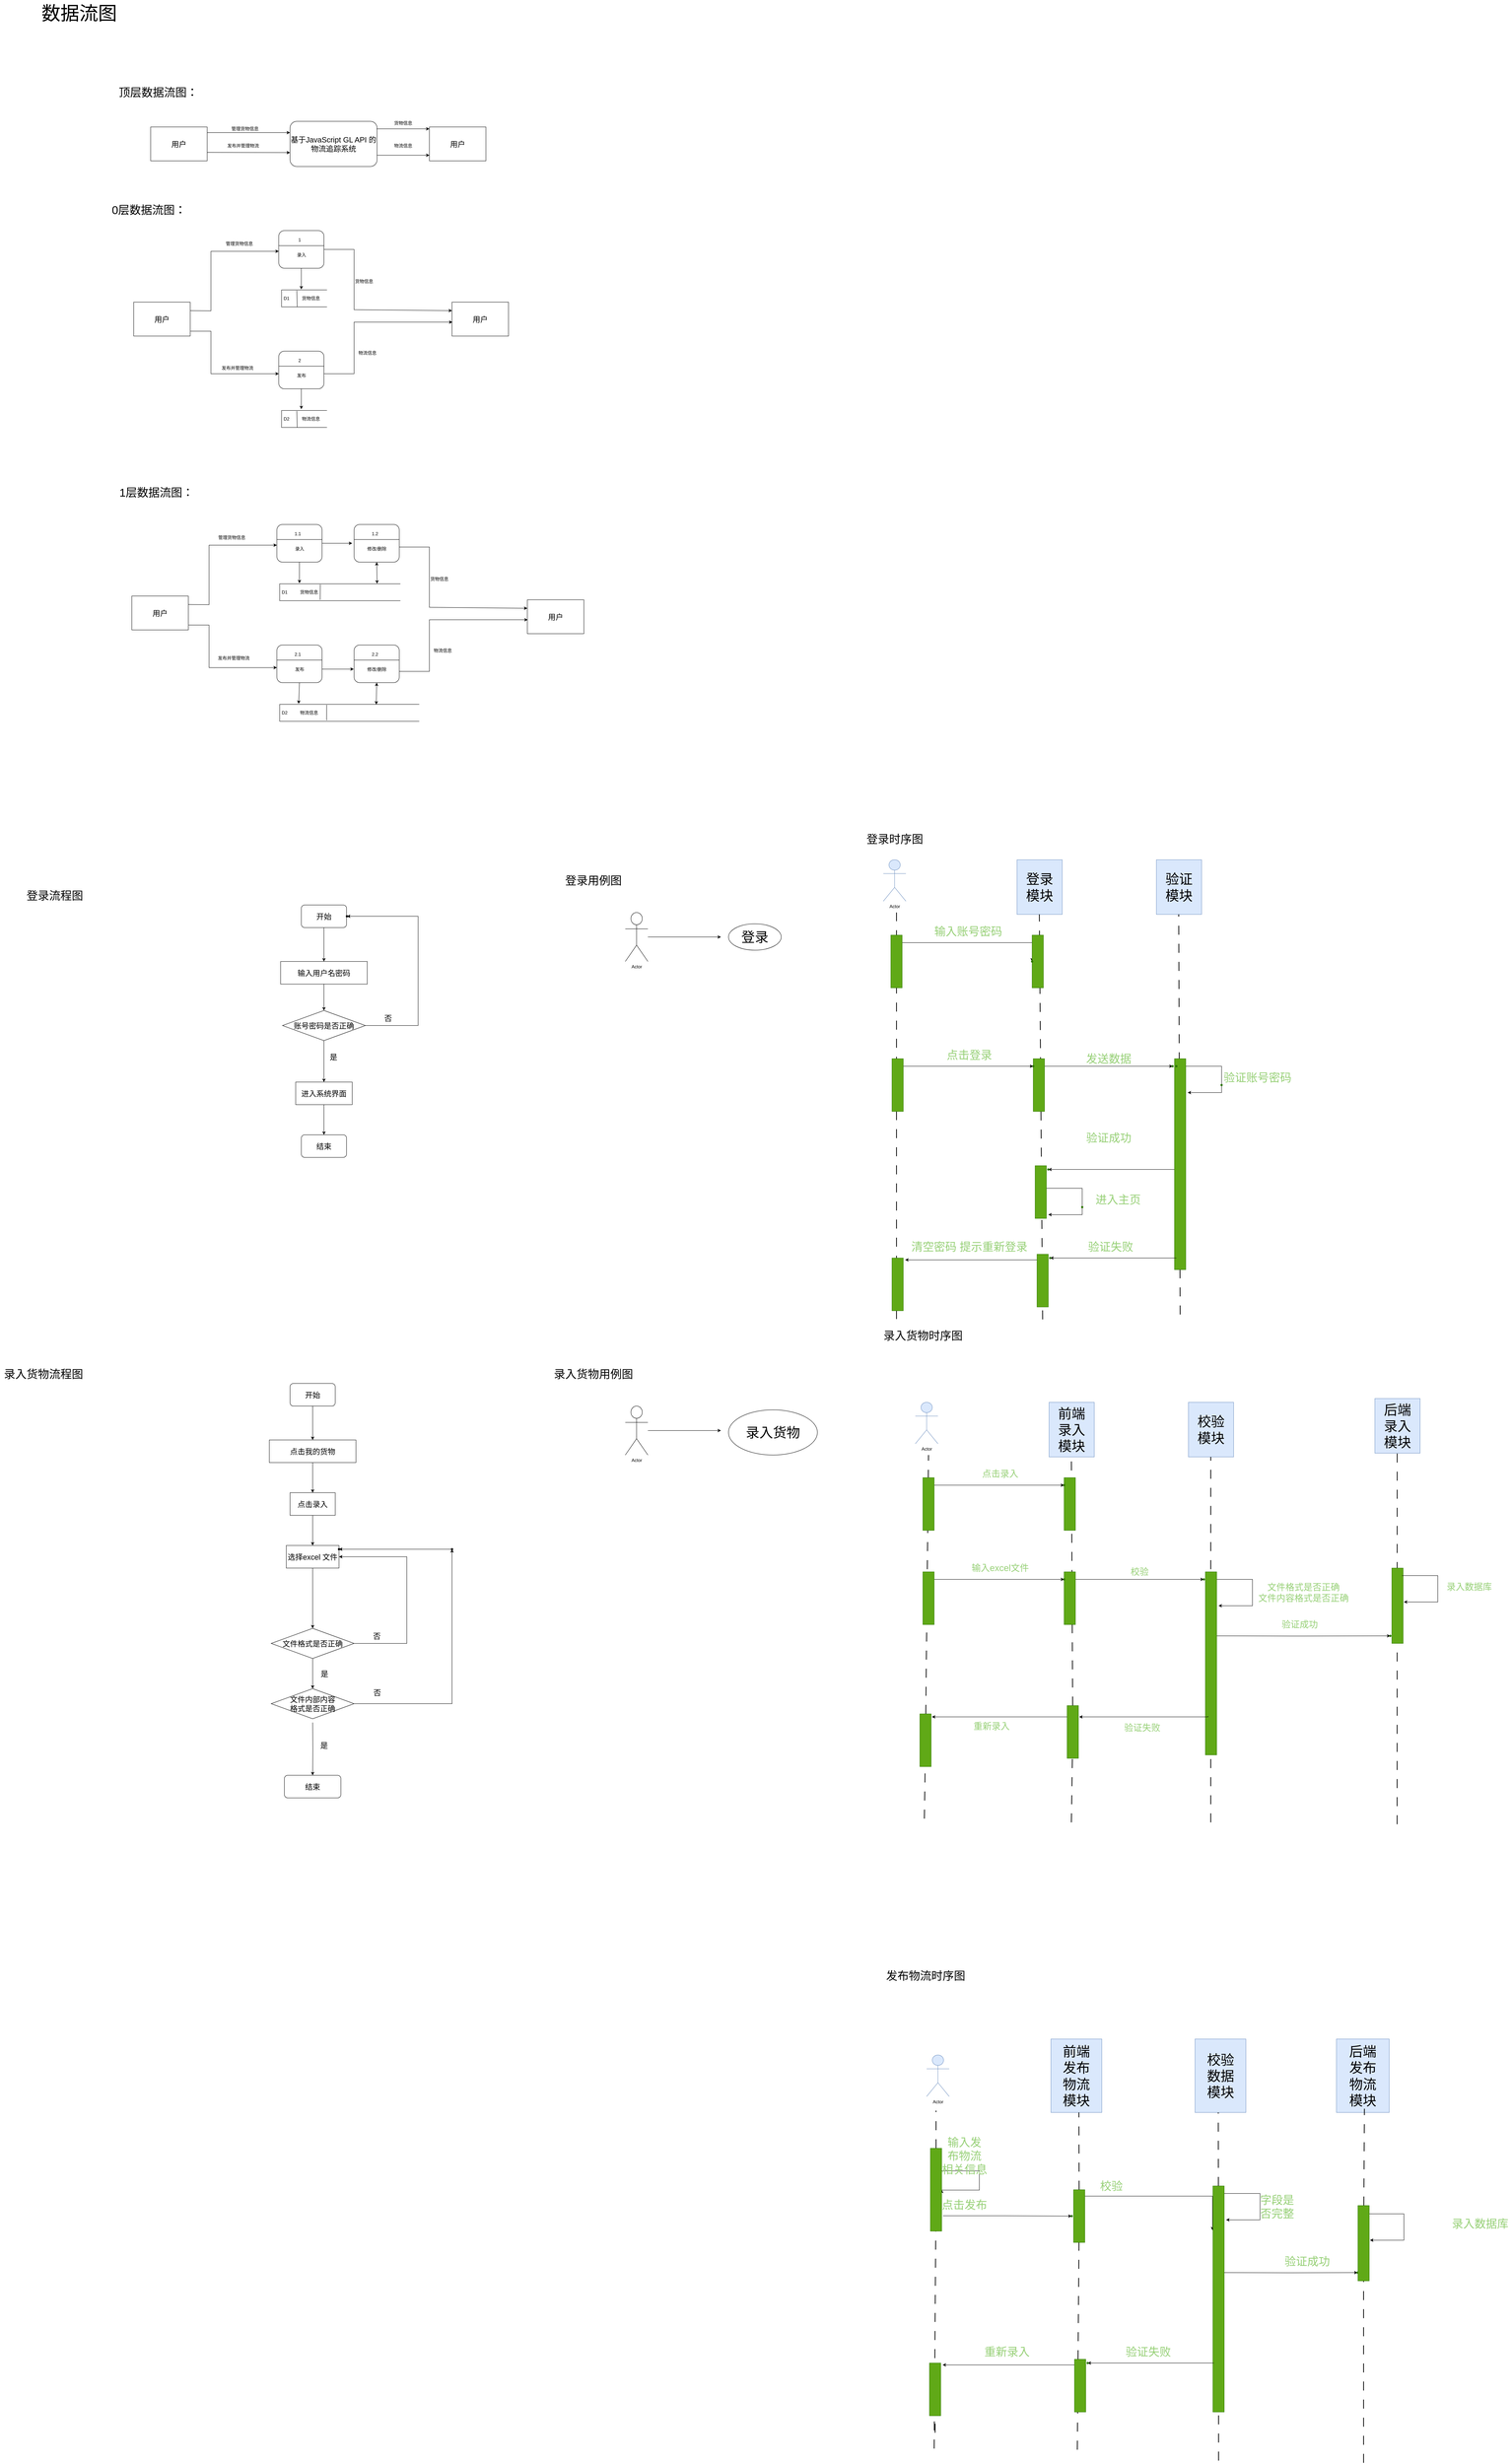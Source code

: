 <mxfile version="21.2.1" type="github">
  <diagram name="Page-1" id="b5b7bab2-c9e2-2cf4-8b2a-24fd1a2a6d21">
    <mxGraphModel dx="3591" dy="1715" grid="0" gridSize="10" guides="1" tooltips="1" connect="1" arrows="1" fold="1" page="0" pageScale="1" pageWidth="827" pageHeight="1169" background="none" math="0" shadow="0">
      <root>
        <mxCell id="0" />
        <mxCell id="1" parent="0" />
        <mxCell id="44vKcgO6JZs-gFAmP7-q-1" value="&lt;font style=&quot;font-size: 20px;&quot;&gt;用户&lt;/font&gt;" style="rounded=0;whiteSpace=wrap;html=1;" parent="1" vertex="1">
          <mxGeometry x="40" y="595" width="150" height="90" as="geometry" />
        </mxCell>
        <mxCell id="44vKcgO6JZs-gFAmP7-q-2" value="" style="endArrow=classic;html=1;rounded=0;entryX=0;entryY=0.25;entryDx=0;entryDy=0;" parent="1" target="44vKcgO6JZs-gFAmP7-q-3" edge="1">
          <mxGeometry width="50" height="50" relative="1" as="geometry">
            <mxPoint x="190" y="610" as="sourcePoint" />
            <mxPoint x="330" y="640" as="targetPoint" />
          </mxGeometry>
        </mxCell>
        <mxCell id="44vKcgO6JZs-gFAmP7-q-3" value="&lt;font style=&quot;font-size: 20px;&quot;&gt;基于JavaScript GL API 的物流追踪系统&lt;/font&gt;" style="rounded=1;whiteSpace=wrap;html=1;" parent="1" vertex="1">
          <mxGeometry x="410" y="580" width="231" height="120" as="geometry" />
        </mxCell>
        <mxCell id="44vKcgO6JZs-gFAmP7-q-4" value="管理货物信息" style="text;html=1;align=center;verticalAlign=middle;resizable=0;points=[];autosize=1;strokeColor=none;fillColor=none;" parent="1" vertex="1">
          <mxGeometry x="240" y="585" width="100" height="30" as="geometry" />
        </mxCell>
        <mxCell id="44vKcgO6JZs-gFAmP7-q-5" value="" style="endArrow=classic;html=1;rounded=0;entryX=0;entryY=0.5;entryDx=0;entryDy=0;" parent="1" edge="1">
          <mxGeometry width="50" height="50" relative="1" as="geometry">
            <mxPoint x="640" y="600" as="sourcePoint" />
            <mxPoint x="780" y="600" as="targetPoint" />
          </mxGeometry>
        </mxCell>
        <mxCell id="44vKcgO6JZs-gFAmP7-q-6" value="" style="endArrow=classic;html=1;rounded=0;exitX=1;exitY=0.75;exitDx=0;exitDy=0;" parent="1" source="44vKcgO6JZs-gFAmP7-q-1" edge="1">
          <mxGeometry width="50" height="50" relative="1" as="geometry">
            <mxPoint x="360" y="680" as="sourcePoint" />
            <mxPoint x="410" y="663" as="targetPoint" />
          </mxGeometry>
        </mxCell>
        <mxCell id="44vKcgO6JZs-gFAmP7-q-7" value="" style="endArrow=classic;html=1;rounded=0;exitX=1;exitY=0.75;exitDx=0;exitDy=0;entryX=0;entryY=0.5;entryDx=0;entryDy=0;" parent="1" source="44vKcgO6JZs-gFAmP7-q-3" edge="1">
          <mxGeometry width="50" height="50" relative="1" as="geometry">
            <mxPoint x="641" y="660" as="sourcePoint" />
            <mxPoint x="780" y="670" as="targetPoint" />
          </mxGeometry>
        </mxCell>
        <mxCell id="44vKcgO6JZs-gFAmP7-q-9" value="发布并管理物流" style="text;html=1;align=center;verticalAlign=middle;resizable=0;points=[];autosize=1;strokeColor=none;fillColor=none;" parent="1" vertex="1">
          <mxGeometry x="230" y="630" width="110" height="30" as="geometry" />
        </mxCell>
        <mxCell id="44vKcgO6JZs-gFAmP7-q-16" value="货物信息" style="text;html=1;align=center;verticalAlign=middle;resizable=0;points=[];autosize=1;strokeColor=none;fillColor=none;" parent="1" vertex="1">
          <mxGeometry x="675" y="570" width="70" height="30" as="geometry" />
        </mxCell>
        <mxCell id="44vKcgO6JZs-gFAmP7-q-17" value="物流信息" style="text;html=1;align=center;verticalAlign=middle;resizable=0;points=[];autosize=1;strokeColor=none;fillColor=none;" parent="1" vertex="1">
          <mxGeometry x="675" y="630" width="70" height="30" as="geometry" />
        </mxCell>
        <mxCell id="44vKcgO6JZs-gFAmP7-q-19" value="&lt;font style=&quot;font-size: 30px;&quot;&gt;顶层数据流图：&lt;/font&gt;" style="text;html=1;align=center;verticalAlign=middle;resizable=0;points=[];autosize=1;strokeColor=none;fillColor=none;" parent="1" vertex="1">
          <mxGeometry x="-55" y="478" width="230" height="50" as="geometry" />
        </mxCell>
        <mxCell id="44vKcgO6JZs-gFAmP7-q-20" value="&lt;font style=&quot;font-size: 30px;&quot;&gt;0层数据流图：&lt;/font&gt;" style="text;html=1;align=center;verticalAlign=middle;resizable=0;points=[];autosize=1;strokeColor=none;fillColor=none;" parent="1" vertex="1">
          <mxGeometry x="-75" y="790" width="220" height="50" as="geometry" />
        </mxCell>
        <mxCell id="44vKcgO6JZs-gFAmP7-q-21" value="&lt;font style=&quot;font-size: 20px;&quot;&gt;用户&lt;/font&gt;" style="rounded=0;whiteSpace=wrap;html=1;" parent="1" vertex="1">
          <mxGeometry x="-5" y="1060" width="150" height="90" as="geometry" />
        </mxCell>
        <mxCell id="44vKcgO6JZs-gFAmP7-q-22" value="" style="endArrow=classic;html=1;rounded=0;entryX=0;entryY=0.25;entryDx=0;entryDy=0;exitX=1;exitY=0.25;exitDx=0;exitDy=0;" parent="1" source="44vKcgO6JZs-gFAmP7-q-21" edge="1">
          <mxGeometry width="50" height="50" relative="1" as="geometry">
            <mxPoint x="160" y="925" as="sourcePoint" />
            <mxPoint x="380" y="925" as="targetPoint" />
            <Array as="points">
              <mxPoint x="200" y="1083" />
              <mxPoint x="200" y="925" />
            </Array>
          </mxGeometry>
        </mxCell>
        <mxCell id="44vKcgO6JZs-gFAmP7-q-24" value="" style="rounded=1;whiteSpace=wrap;html=1;" parent="1" vertex="1">
          <mxGeometry x="380" y="870" width="120" height="100" as="geometry" />
        </mxCell>
        <mxCell id="44vKcgO6JZs-gFAmP7-q-25" value="" style="endArrow=none;html=1;rounded=0;entryX=1;entryY=0.4;entryDx=0;entryDy=0;entryPerimeter=0;" parent="1" target="44vKcgO6JZs-gFAmP7-q-24" edge="1">
          <mxGeometry width="50" height="50" relative="1" as="geometry">
            <mxPoint x="380" y="910" as="sourcePoint" />
            <mxPoint x="410" y="780" as="targetPoint" />
          </mxGeometry>
        </mxCell>
        <mxCell id="44vKcgO6JZs-gFAmP7-q-26" value="1" style="text;html=1;align=center;verticalAlign=middle;resizable=0;points=[];autosize=1;strokeColor=none;fillColor=none;" parent="1" vertex="1">
          <mxGeometry x="420" y="880" width="30" height="30" as="geometry" />
        </mxCell>
        <mxCell id="44vKcgO6JZs-gFAmP7-q-27" value="录入" style="text;html=1;align=center;verticalAlign=middle;resizable=0;points=[];autosize=1;strokeColor=none;fillColor=none;" parent="1" vertex="1">
          <mxGeometry x="415" y="920" width="50" height="30" as="geometry" />
        </mxCell>
        <mxCell id="44vKcgO6JZs-gFAmP7-q-30" value="" style="shape=partialRectangle;whiteSpace=wrap;html=1;bottom=1;right=1;left=1;top=0;fillColor=none;routingCenterX=-0.5;rotation=90;" parent="1" vertex="1">
          <mxGeometry x="425" y="990" width="45" height="120" as="geometry" />
        </mxCell>
        <mxCell id="44vKcgO6JZs-gFAmP7-q-31" value="D1" style="text;html=1;align=center;verticalAlign=middle;resizable=0;points=[];autosize=1;strokeColor=none;fillColor=none;" parent="1" vertex="1">
          <mxGeometry x="380" y="1035" width="40" height="30" as="geometry" />
        </mxCell>
        <mxCell id="44vKcgO6JZs-gFAmP7-q-32" value="" style="endArrow=none;html=1;rounded=0;exitX=0.033;exitY=0.663;exitDx=0;exitDy=0;exitPerimeter=0;entryX=1.011;entryY=0.654;entryDx=0;entryDy=0;entryPerimeter=0;" parent="1" source="44vKcgO6JZs-gFAmP7-q-30" target="44vKcgO6JZs-gFAmP7-q-30" edge="1">
          <mxGeometry width="50" height="50" relative="1" as="geometry">
            <mxPoint x="710" y="1000" as="sourcePoint" />
            <mxPoint x="430" y="1070" as="targetPoint" />
          </mxGeometry>
        </mxCell>
        <mxCell id="44vKcgO6JZs-gFAmP7-q-34" value="货物信息" style="text;html=1;align=center;verticalAlign=middle;resizable=0;points=[];autosize=1;strokeColor=none;fillColor=none;" parent="1" vertex="1">
          <mxGeometry x="430" y="1035" width="70" height="30" as="geometry" />
        </mxCell>
        <mxCell id="44vKcgO6JZs-gFAmP7-q-38" value="" style="endArrow=classic;html=1;rounded=0;entryX=0;entryY=0.25;entryDx=0;entryDy=0;" parent="1" target="44vKcgO6JZs-gFAmP7-q-42" edge="1">
          <mxGeometry width="50" height="50" relative="1" as="geometry">
            <mxPoint x="500" y="920" as="sourcePoint" />
            <mxPoint x="750" y="920" as="targetPoint" />
            <Array as="points">
              <mxPoint x="580" y="920" />
              <mxPoint x="580" y="1080" />
            </Array>
          </mxGeometry>
        </mxCell>
        <mxCell id="44vKcgO6JZs-gFAmP7-q-40" value="货物信息" style="text;html=1;align=center;verticalAlign=middle;resizable=0;points=[];autosize=1;strokeColor=none;fillColor=none;" parent="1" vertex="1">
          <mxGeometry x="571" y="990" width="70" height="30" as="geometry" />
        </mxCell>
        <mxCell id="44vKcgO6JZs-gFAmP7-q-41" value="&lt;font style=&quot;font-size: 20px;&quot;&gt;用户&lt;/font&gt;" style="rounded=0;whiteSpace=wrap;html=1;" parent="1" vertex="1">
          <mxGeometry x="780" y="595" width="150" height="90" as="geometry" />
        </mxCell>
        <mxCell id="44vKcgO6JZs-gFAmP7-q-42" value="&lt;font style=&quot;font-size: 20px;&quot;&gt;用户&lt;/font&gt;" style="rounded=0;whiteSpace=wrap;html=1;" parent="1" vertex="1">
          <mxGeometry x="840" y="1060" width="150" height="90" as="geometry" />
        </mxCell>
        <mxCell id="44vKcgO6JZs-gFAmP7-q-45" value="" style="endArrow=classic;html=1;rounded=0;exitX=0.086;exitY=1.067;exitDx=0;exitDy=0;exitPerimeter=0;" parent="1" edge="1">
          <mxGeometry width="50" height="50" relative="1" as="geometry">
            <mxPoint x="146.02" y="1137.01" as="sourcePoint" />
            <mxPoint x="380" y="1250" as="targetPoint" />
            <Array as="points">
              <mxPoint x="200" y="1137" />
              <mxPoint x="200" y="1250" />
            </Array>
          </mxGeometry>
        </mxCell>
        <mxCell id="44vKcgO6JZs-gFAmP7-q-46" value="" style="rounded=1;whiteSpace=wrap;html=1;" parent="1" vertex="1">
          <mxGeometry x="380" y="1190" width="120" height="100" as="geometry" />
        </mxCell>
        <mxCell id="44vKcgO6JZs-gFAmP7-q-47" value="" style="endArrow=none;html=1;rounded=0;entryX=1;entryY=0.4;entryDx=0;entryDy=0;entryPerimeter=0;" parent="1" target="44vKcgO6JZs-gFAmP7-q-46" edge="1">
          <mxGeometry width="50" height="50" relative="1" as="geometry">
            <mxPoint x="380" y="1230" as="sourcePoint" />
            <mxPoint x="410" y="1100" as="targetPoint" />
          </mxGeometry>
        </mxCell>
        <mxCell id="44vKcgO6JZs-gFAmP7-q-48" value="2" style="text;html=1;align=center;verticalAlign=middle;resizable=0;points=[];autosize=1;strokeColor=none;fillColor=none;" parent="1" vertex="1">
          <mxGeometry x="420" y="1200" width="30" height="30" as="geometry" />
        </mxCell>
        <mxCell id="44vKcgO6JZs-gFAmP7-q-49" value="发布" style="text;html=1;align=center;verticalAlign=middle;resizable=0;points=[];autosize=1;strokeColor=none;fillColor=none;" parent="1" vertex="1">
          <mxGeometry x="415" y="1240" width="50" height="30" as="geometry" />
        </mxCell>
        <mxCell id="44vKcgO6JZs-gFAmP7-q-51" value="" style="shape=partialRectangle;whiteSpace=wrap;html=1;bottom=1;right=1;left=1;top=0;fillColor=none;routingCenterX=-0.5;rotation=90;" parent="1" vertex="1">
          <mxGeometry x="425" y="1310" width="45" height="120" as="geometry" />
        </mxCell>
        <mxCell id="44vKcgO6JZs-gFAmP7-q-52" value="D2" style="text;html=1;align=center;verticalAlign=middle;resizable=0;points=[];autosize=1;strokeColor=none;fillColor=none;" parent="1" vertex="1">
          <mxGeometry x="380" y="1355" width="40" height="30" as="geometry" />
        </mxCell>
        <mxCell id="44vKcgO6JZs-gFAmP7-q-53" value="" style="endArrow=none;html=1;rounded=0;exitX=0.033;exitY=0.663;exitDx=0;exitDy=0;exitPerimeter=0;entryX=1.011;entryY=0.654;entryDx=0;entryDy=0;entryPerimeter=0;" parent="1" source="44vKcgO6JZs-gFAmP7-q-51" target="44vKcgO6JZs-gFAmP7-q-51" edge="1">
          <mxGeometry width="50" height="50" relative="1" as="geometry">
            <mxPoint x="710" y="1320" as="sourcePoint" />
            <mxPoint x="430" y="1390" as="targetPoint" />
          </mxGeometry>
        </mxCell>
        <mxCell id="44vKcgO6JZs-gFAmP7-q-54" value="物流信息" style="text;html=1;align=center;verticalAlign=middle;resizable=0;points=[];autosize=1;strokeColor=none;fillColor=none;" parent="1" vertex="1">
          <mxGeometry x="430" y="1355" width="70" height="30" as="geometry" />
        </mxCell>
        <mxCell id="44vKcgO6JZs-gFAmP7-q-56" value="" style="endArrow=classic;html=1;rounded=0;entryX=0.007;entryY=0.589;entryDx=0;entryDy=0;entryPerimeter=0;" parent="1" target="44vKcgO6JZs-gFAmP7-q-42" edge="1">
          <mxGeometry width="50" height="50" relative="1" as="geometry">
            <mxPoint x="500" y="1250" as="sourcePoint" />
            <mxPoint x="410" y="1020" as="targetPoint" />
            <Array as="points">
              <mxPoint x="580" y="1250" />
              <mxPoint x="580" y="1113" />
            </Array>
          </mxGeometry>
        </mxCell>
        <mxCell id="44vKcgO6JZs-gFAmP7-q-57" value="物流信息" style="text;html=1;align=center;verticalAlign=middle;resizable=0;points=[];autosize=1;strokeColor=none;fillColor=none;" parent="1" vertex="1">
          <mxGeometry x="580" y="1180" width="70" height="30" as="geometry" />
        </mxCell>
        <mxCell id="44vKcgO6JZs-gFAmP7-q-60" value="&lt;font style=&quot;font-size: 30px;&quot;&gt;1层数据流图：&lt;/font&gt;" style="text;html=1;align=center;verticalAlign=middle;resizable=0;points=[];autosize=1;strokeColor=none;fillColor=none;" parent="1" vertex="1">
          <mxGeometry x="-55" y="1540" width="220" height="50" as="geometry" />
        </mxCell>
        <mxCell id="44vKcgO6JZs-gFAmP7-q-63" value="&lt;font style=&quot;font-size: 20px;&quot;&gt;用户&lt;/font&gt;" style="rounded=0;whiteSpace=wrap;html=1;" parent="1" vertex="1">
          <mxGeometry x="-10" y="1840" width="150" height="90" as="geometry" />
        </mxCell>
        <mxCell id="44vKcgO6JZs-gFAmP7-q-64" value="" style="endArrow=classic;html=1;rounded=0;entryX=0;entryY=0.25;entryDx=0;entryDy=0;exitX=1;exitY=0.25;exitDx=0;exitDy=0;" parent="1" source="44vKcgO6JZs-gFAmP7-q-63" edge="1">
          <mxGeometry width="50" height="50" relative="1" as="geometry">
            <mxPoint x="155" y="1705" as="sourcePoint" />
            <mxPoint x="375" y="1705" as="targetPoint" />
            <Array as="points">
              <mxPoint x="195" y="1863" />
              <mxPoint x="195" y="1705" />
            </Array>
          </mxGeometry>
        </mxCell>
        <mxCell id="44vKcgO6JZs-gFAmP7-q-96" value="" style="edgeStyle=orthogonalEdgeStyle;rounded=0;orthogonalLoop=1;jettySize=auto;html=1;" parent="1" source="44vKcgO6JZs-gFAmP7-q-66" edge="1">
          <mxGeometry relative="1" as="geometry">
            <mxPoint x="575" y="1700" as="targetPoint" />
          </mxGeometry>
        </mxCell>
        <mxCell id="44vKcgO6JZs-gFAmP7-q-66" value="" style="rounded=1;whiteSpace=wrap;html=1;" parent="1" vertex="1">
          <mxGeometry x="375" y="1650" width="120" height="100" as="geometry" />
        </mxCell>
        <mxCell id="44vKcgO6JZs-gFAmP7-q-67" value="" style="endArrow=none;html=1;rounded=0;entryX=1;entryY=0.4;entryDx=0;entryDy=0;entryPerimeter=0;" parent="1" target="44vKcgO6JZs-gFAmP7-q-66" edge="1">
          <mxGeometry width="50" height="50" relative="1" as="geometry">
            <mxPoint x="375" y="1690" as="sourcePoint" />
            <mxPoint x="405" y="1560" as="targetPoint" />
          </mxGeometry>
        </mxCell>
        <mxCell id="44vKcgO6JZs-gFAmP7-q-68" value="1.1" style="text;html=1;align=center;verticalAlign=middle;resizable=0;points=[];autosize=1;strokeColor=none;fillColor=none;" parent="1" vertex="1">
          <mxGeometry x="410" y="1660" width="40" height="30" as="geometry" />
        </mxCell>
        <mxCell id="44vKcgO6JZs-gFAmP7-q-69" value="录入" style="text;html=1;align=center;verticalAlign=middle;resizable=0;points=[];autosize=1;strokeColor=none;fillColor=none;" parent="1" vertex="1">
          <mxGeometry x="410" y="1700" width="50" height="30" as="geometry" />
        </mxCell>
        <mxCell id="44vKcgO6JZs-gFAmP7-q-70" value="" style="shape=partialRectangle;whiteSpace=wrap;html=1;bottom=1;right=1;left=1;top=0;fillColor=none;routingCenterX=-0.5;rotation=90;" parent="1" vertex="1">
          <mxGeometry x="520" y="1670" width="45" height="320" as="geometry" />
        </mxCell>
        <mxCell id="44vKcgO6JZs-gFAmP7-q-71" value="D1" style="text;html=1;align=center;verticalAlign=middle;resizable=0;points=[];autosize=1;strokeColor=none;fillColor=none;" parent="1" vertex="1">
          <mxGeometry x="375" y="1815" width="40" height="30" as="geometry" />
        </mxCell>
        <mxCell id="44vKcgO6JZs-gFAmP7-q-72" value="" style="endArrow=none;html=1;rounded=0;exitX=0.033;exitY=0.663;exitDx=0;exitDy=0;exitPerimeter=0;" parent="1" source="44vKcgO6JZs-gFAmP7-q-70" edge="1">
          <mxGeometry width="50" height="50" relative="1" as="geometry">
            <mxPoint x="705" y="1780" as="sourcePoint" />
            <mxPoint x="490" y="1850" as="targetPoint" />
          </mxGeometry>
        </mxCell>
        <mxCell id="44vKcgO6JZs-gFAmP7-q-73" value="货物信息" style="text;html=1;align=center;verticalAlign=middle;resizable=0;points=[];autosize=1;strokeColor=none;fillColor=none;" parent="1" vertex="1">
          <mxGeometry x="425" y="1815" width="70" height="30" as="geometry" />
        </mxCell>
        <mxCell id="44vKcgO6JZs-gFAmP7-q-75" value="" style="endArrow=classic;html=1;rounded=0;entryX=0;entryY=0.25;entryDx=0;entryDy=0;" parent="1" target="44vKcgO6JZs-gFAmP7-q-77" edge="1">
          <mxGeometry width="50" height="50" relative="1" as="geometry">
            <mxPoint x="700" y="1710" as="sourcePoint" />
            <mxPoint x="950" y="1710" as="targetPoint" />
            <Array as="points">
              <mxPoint x="780" y="1710" />
              <mxPoint x="780" y="1870" />
            </Array>
          </mxGeometry>
        </mxCell>
        <mxCell id="44vKcgO6JZs-gFAmP7-q-76" value="货物信息" style="text;html=1;align=center;verticalAlign=middle;resizable=0;points=[];autosize=1;strokeColor=none;fillColor=none;" parent="1" vertex="1">
          <mxGeometry x="771" y="1780" width="70" height="30" as="geometry" />
        </mxCell>
        <mxCell id="44vKcgO6JZs-gFAmP7-q-77" value="&lt;font style=&quot;font-size: 20px;&quot;&gt;用户&lt;/font&gt;" style="rounded=0;whiteSpace=wrap;html=1;" parent="1" vertex="1">
          <mxGeometry x="1040" y="1850" width="150" height="90" as="geometry" />
        </mxCell>
        <mxCell id="44vKcgO6JZs-gFAmP7-q-78" value="" style="endArrow=classic;html=1;rounded=0;exitX=0.086;exitY=1.067;exitDx=0;exitDy=0;exitPerimeter=0;" parent="1" edge="1">
          <mxGeometry width="50" height="50" relative="1" as="geometry">
            <mxPoint x="141.02" y="1917.01" as="sourcePoint" />
            <mxPoint x="375" y="2030" as="targetPoint" />
            <Array as="points">
              <mxPoint x="195" y="1917" />
              <mxPoint x="195" y="2030" />
            </Array>
          </mxGeometry>
        </mxCell>
        <mxCell id="44vKcgO6JZs-gFAmP7-q-79" value="" style="rounded=1;whiteSpace=wrap;html=1;" parent="1" vertex="1">
          <mxGeometry x="375" y="1970" width="120" height="100" as="geometry" />
        </mxCell>
        <mxCell id="44vKcgO6JZs-gFAmP7-q-80" value="" style="endArrow=none;html=1;rounded=0;entryX=1;entryY=0.4;entryDx=0;entryDy=0;entryPerimeter=0;" parent="1" target="44vKcgO6JZs-gFAmP7-q-79" edge="1">
          <mxGeometry width="50" height="50" relative="1" as="geometry">
            <mxPoint x="375" y="2010" as="sourcePoint" />
            <mxPoint x="405" y="1880" as="targetPoint" />
          </mxGeometry>
        </mxCell>
        <mxCell id="44vKcgO6JZs-gFAmP7-q-81" value="2.1" style="text;html=1;align=center;verticalAlign=middle;resizable=0;points=[];autosize=1;strokeColor=none;fillColor=none;" parent="1" vertex="1">
          <mxGeometry x="410" y="1980" width="40" height="30" as="geometry" />
        </mxCell>
        <mxCell id="44vKcgO6JZs-gFAmP7-q-82" value="发布" style="text;html=1;align=center;verticalAlign=middle;resizable=0;points=[];autosize=1;strokeColor=none;fillColor=none;" parent="1" vertex="1">
          <mxGeometry x="410" y="2020" width="50" height="30" as="geometry" />
        </mxCell>
        <mxCell id="44vKcgO6JZs-gFAmP7-q-83" value="" style="shape=partialRectangle;whiteSpace=wrap;html=1;bottom=1;right=1;left=1;top=0;fillColor=none;routingCenterX=-0.5;rotation=90;" parent="1" vertex="1">
          <mxGeometry x="545" y="1965" width="45" height="370" as="geometry" />
        </mxCell>
        <mxCell id="44vKcgO6JZs-gFAmP7-q-84" value="D2" style="text;html=1;align=center;verticalAlign=middle;resizable=0;points=[];autosize=1;strokeColor=none;fillColor=none;" parent="1" vertex="1">
          <mxGeometry x="375" y="2135" width="40" height="30" as="geometry" />
        </mxCell>
        <mxCell id="44vKcgO6JZs-gFAmP7-q-85" value="" style="endArrow=none;html=1;rounded=0;exitX=0.033;exitY=0.663;exitDx=0;exitDy=0;exitPerimeter=0;" parent="1" source="44vKcgO6JZs-gFAmP7-q-83" edge="1">
          <mxGeometry width="50" height="50" relative="1" as="geometry">
            <mxPoint x="705" y="2100" as="sourcePoint" />
            <mxPoint x="507" y="2170" as="targetPoint" />
          </mxGeometry>
        </mxCell>
        <mxCell id="44vKcgO6JZs-gFAmP7-q-86" value="物流信息" style="text;html=1;align=center;verticalAlign=middle;resizable=0;points=[];autosize=1;strokeColor=none;fillColor=none;" parent="1" vertex="1">
          <mxGeometry x="425" y="2135" width="70" height="30" as="geometry" />
        </mxCell>
        <mxCell id="44vKcgO6JZs-gFAmP7-q-88" value="" style="endArrow=classic;html=1;rounded=0;entryX=0.007;entryY=0.589;entryDx=0;entryDy=0;entryPerimeter=0;" parent="1" target="44vKcgO6JZs-gFAmP7-q-77" edge="1">
          <mxGeometry width="50" height="50" relative="1" as="geometry">
            <mxPoint x="700" y="2040" as="sourcePoint" />
            <mxPoint x="610" y="1810" as="targetPoint" />
            <Array as="points">
              <mxPoint x="780" y="2040" />
              <mxPoint x="780" y="1903" />
            </Array>
          </mxGeometry>
        </mxCell>
        <mxCell id="44vKcgO6JZs-gFAmP7-q-89" value="物流信息" style="text;html=1;align=center;verticalAlign=middle;resizable=0;points=[];autosize=1;strokeColor=none;fillColor=none;" parent="1" vertex="1">
          <mxGeometry x="780" y="1970" width="70" height="30" as="geometry" />
        </mxCell>
        <mxCell id="44vKcgO6JZs-gFAmP7-q-91" value="管理货物信息" style="text;html=1;align=center;verticalAlign=middle;resizable=0;points=[];autosize=1;strokeColor=none;fillColor=none;" parent="1" vertex="1">
          <mxGeometry x="225" y="890" width="100" height="30" as="geometry" />
        </mxCell>
        <mxCell id="44vKcgO6JZs-gFAmP7-q-92" value="发布并管理物流" style="text;html=1;align=center;verticalAlign=middle;resizable=0;points=[];autosize=1;strokeColor=none;fillColor=none;" parent="1" vertex="1">
          <mxGeometry x="215" y="1220" width="110" height="30" as="geometry" />
        </mxCell>
        <mxCell id="44vKcgO6JZs-gFAmP7-q-93" value="管理货物信息" style="text;html=1;align=center;verticalAlign=middle;resizable=0;points=[];autosize=1;strokeColor=none;fillColor=none;" parent="1" vertex="1">
          <mxGeometry x="205" y="1670" width="100" height="30" as="geometry" />
        </mxCell>
        <mxCell id="44vKcgO6JZs-gFAmP7-q-94" value="发布并管理物流" style="text;html=1;align=center;verticalAlign=middle;resizable=0;points=[];autosize=1;strokeColor=none;fillColor=none;" parent="1" vertex="1">
          <mxGeometry x="205" y="1990" width="110" height="30" as="geometry" />
        </mxCell>
        <mxCell id="44vKcgO6JZs-gFAmP7-q-98" value="" style="rounded=1;whiteSpace=wrap;html=1;" parent="1" vertex="1">
          <mxGeometry x="580" y="1650" width="120" height="100" as="geometry" />
        </mxCell>
        <mxCell id="44vKcgO6JZs-gFAmP7-q-99" value="" style="endArrow=none;html=1;rounded=0;entryX=1;entryY=0.4;entryDx=0;entryDy=0;entryPerimeter=0;" parent="1" target="44vKcgO6JZs-gFAmP7-q-98" edge="1">
          <mxGeometry width="50" height="50" relative="1" as="geometry">
            <mxPoint x="580" y="1690" as="sourcePoint" />
            <mxPoint x="610" y="1560" as="targetPoint" />
          </mxGeometry>
        </mxCell>
        <mxCell id="44vKcgO6JZs-gFAmP7-q-100" value="1.2" style="text;html=1;align=center;verticalAlign=middle;resizable=0;points=[];autosize=1;strokeColor=none;fillColor=none;" parent="1" vertex="1">
          <mxGeometry x="615" y="1660" width="40" height="30" as="geometry" />
        </mxCell>
        <mxCell id="44vKcgO6JZs-gFAmP7-q-101" value="修改/删除" style="text;html=1;align=center;verticalAlign=middle;resizable=0;points=[];autosize=1;strokeColor=none;fillColor=none;" parent="1" vertex="1">
          <mxGeometry x="605" y="1700" width="70" height="30" as="geometry" />
        </mxCell>
        <mxCell id="44vKcgO6JZs-gFAmP7-q-102" value="" style="endArrow=classic;startArrow=classic;html=1;rounded=0;exitX=-0.011;exitY=0.192;exitDx=0;exitDy=0;entryX=0.5;entryY=1;entryDx=0;entryDy=0;exitPerimeter=0;" parent="1" source="44vKcgO6JZs-gFAmP7-q-70" target="44vKcgO6JZs-gFAmP7-q-98" edge="1">
          <mxGeometry width="50" height="50" relative="1" as="geometry">
            <mxPoint x="445" y="1816" as="sourcePoint" />
            <mxPoint x="445" y="1760" as="targetPoint" />
          </mxGeometry>
        </mxCell>
        <mxCell id="44vKcgO6JZs-gFAmP7-q-103" value="" style="rounded=1;whiteSpace=wrap;html=1;" parent="1" vertex="1">
          <mxGeometry x="580" y="1970" width="120" height="100" as="geometry" />
        </mxCell>
        <mxCell id="44vKcgO6JZs-gFAmP7-q-104" value="" style="endArrow=none;html=1;rounded=0;entryX=1;entryY=0.4;entryDx=0;entryDy=0;entryPerimeter=0;" parent="1" target="44vKcgO6JZs-gFAmP7-q-103" edge="1">
          <mxGeometry width="50" height="50" relative="1" as="geometry">
            <mxPoint x="580" y="2010" as="sourcePoint" />
            <mxPoint x="610" y="1880" as="targetPoint" />
          </mxGeometry>
        </mxCell>
        <mxCell id="44vKcgO6JZs-gFAmP7-q-105" value="2.2" style="text;html=1;align=center;verticalAlign=middle;resizable=0;points=[];autosize=1;strokeColor=none;fillColor=none;" parent="1" vertex="1">
          <mxGeometry x="615" y="1980" width="40" height="30" as="geometry" />
        </mxCell>
        <mxCell id="44vKcgO6JZs-gFAmP7-q-106" value="修改/删除" style="text;html=1;align=center;verticalAlign=middle;resizable=0;points=[];autosize=1;strokeColor=none;fillColor=none;" parent="1" vertex="1">
          <mxGeometry x="605" y="2020" width="70" height="30" as="geometry" />
        </mxCell>
        <mxCell id="44vKcgO6JZs-gFAmP7-q-109" value="" style="endArrow=classic;html=1;rounded=0;exitX=1;exitY=0.64;exitDx=0;exitDy=0;exitPerimeter=0;entryX=-0.008;entryY=0.64;entryDx=0;entryDy=0;entryPerimeter=0;" parent="1" source="44vKcgO6JZs-gFAmP7-q-79" target="44vKcgO6JZs-gFAmP7-q-103" edge="1">
          <mxGeometry width="50" height="50" relative="1" as="geometry">
            <mxPoint x="360" y="1770" as="sourcePoint" />
            <mxPoint x="410" y="1720" as="targetPoint" />
          </mxGeometry>
        </mxCell>
        <mxCell id="44vKcgO6JZs-gFAmP7-q-111" value="" style="endArrow=classic;startArrow=classic;html=1;rounded=0;exitX=0.011;exitY=0.307;exitDx=0;exitDy=0;entryX=0.5;entryY=1;entryDx=0;entryDy=0;exitPerimeter=0;" parent="1" source="44vKcgO6JZs-gFAmP7-q-83" target="44vKcgO6JZs-gFAmP7-q-103" edge="1">
          <mxGeometry width="50" height="50" relative="1" as="geometry">
            <mxPoint x="460" y="1770" as="sourcePoint" />
            <mxPoint x="510" y="1720" as="targetPoint" />
          </mxGeometry>
        </mxCell>
        <mxCell id="44vKcgO6JZs-gFAmP7-q-113" value="" style="endArrow=classic;html=1;rounded=0;exitX=0.5;exitY=1;exitDx=0;exitDy=0;entryX=-0.033;entryY=0.864;entryDx=0;entryDy=0;entryPerimeter=0;" parent="1" source="44vKcgO6JZs-gFAmP7-q-79" target="44vKcgO6JZs-gFAmP7-q-83" edge="1">
          <mxGeometry width="50" height="50" relative="1" as="geometry">
            <mxPoint x="460" y="1970" as="sourcePoint" />
            <mxPoint x="510" y="1920" as="targetPoint" />
          </mxGeometry>
        </mxCell>
        <mxCell id="44vKcgO6JZs-gFAmP7-q-114" value="" style="endArrow=classic;html=1;rounded=0;exitX=0.5;exitY=1;exitDx=0;exitDy=0;entryX=-0.033;entryY=0.836;entryDx=0;entryDy=0;entryPerimeter=0;" parent="1" source="44vKcgO6JZs-gFAmP7-q-66" target="44vKcgO6JZs-gFAmP7-q-70" edge="1">
          <mxGeometry width="50" height="50" relative="1" as="geometry">
            <mxPoint x="460" y="1970" as="sourcePoint" />
            <mxPoint x="510" y="1920" as="targetPoint" />
          </mxGeometry>
        </mxCell>
        <mxCell id="44vKcgO6JZs-gFAmP7-q-115" value="" style="endArrow=classic;html=1;rounded=0;exitX=0.5;exitY=1;exitDx=0;exitDy=0;entryX=-0.078;entryY=0.563;entryDx=0;entryDy=0;entryPerimeter=0;" parent="1" source="44vKcgO6JZs-gFAmP7-q-46" target="44vKcgO6JZs-gFAmP7-q-51" edge="1">
          <mxGeometry width="50" height="50" relative="1" as="geometry">
            <mxPoint x="460" y="1370" as="sourcePoint" />
            <mxPoint x="510" y="1320" as="targetPoint" />
          </mxGeometry>
        </mxCell>
        <mxCell id="44vKcgO6JZs-gFAmP7-q-116" value="" style="endArrow=classic;html=1;rounded=0;exitX=0.5;exitY=1;exitDx=0;exitDy=0;entryX=-0.033;entryY=0.563;entryDx=0;entryDy=0;entryPerimeter=0;" parent="1" source="44vKcgO6JZs-gFAmP7-q-24" target="44vKcgO6JZs-gFAmP7-q-30" edge="1">
          <mxGeometry width="50" height="50" relative="1" as="geometry">
            <mxPoint x="460" y="1370" as="sourcePoint" />
            <mxPoint x="440" y="1020" as="targetPoint" />
          </mxGeometry>
        </mxCell>
        <mxCell id="44vKcgO6JZs-gFAmP7-q-117" value="&lt;font style=&quot;font-size: 50px;&quot;&gt;数据流图&lt;/font&gt;" style="text;html=1;align=center;verticalAlign=middle;resizable=0;points=[];autosize=1;strokeColor=none;fillColor=none;" parent="1" vertex="1">
          <mxGeometry x="-260" y="258" width="220" height="70" as="geometry" />
        </mxCell>
        <mxCell id="44vKcgO6JZs-gFAmP7-q-118" value="&lt;font style=&quot;font-size: 30px;&quot;&gt;登录流程图&lt;/font&gt;" style="text;html=1;align=center;verticalAlign=middle;resizable=0;points=[];autosize=1;strokeColor=none;fillColor=none;" parent="1" vertex="1">
          <mxGeometry x="-300" y="2610" width="170" height="50" as="geometry" />
        </mxCell>
        <mxCell id="44vKcgO6JZs-gFAmP7-q-123" value="" style="edgeStyle=orthogonalEdgeStyle;rounded=0;orthogonalLoop=1;jettySize=auto;html=1;" parent="1" source="44vKcgO6JZs-gFAmP7-q-119" target="44vKcgO6JZs-gFAmP7-q-122" edge="1">
          <mxGeometry relative="1" as="geometry" />
        </mxCell>
        <mxCell id="44vKcgO6JZs-gFAmP7-q-119" value="&lt;font style=&quot;font-size: 20px;&quot;&gt;开始&lt;/font&gt;" style="rounded=1;whiteSpace=wrap;html=1;" parent="1" vertex="1">
          <mxGeometry x="440" y="2660" width="120" height="60" as="geometry" />
        </mxCell>
        <mxCell id="44vKcgO6JZs-gFAmP7-q-125" value="" style="edgeStyle=orthogonalEdgeStyle;rounded=0;orthogonalLoop=1;jettySize=auto;html=1;" parent="1" source="44vKcgO6JZs-gFAmP7-q-122" target="44vKcgO6JZs-gFAmP7-q-124" edge="1">
          <mxGeometry relative="1" as="geometry" />
        </mxCell>
        <mxCell id="44vKcgO6JZs-gFAmP7-q-122" value="&lt;font style=&quot;font-size: 20px;&quot;&gt;输入用户名密码&lt;/font&gt;" style="rounded=0;whiteSpace=wrap;html=1;fillColor=default;" parent="1" vertex="1">
          <mxGeometry x="385" y="2810" width="230" height="60" as="geometry" />
        </mxCell>
        <mxCell id="44vKcgO6JZs-gFAmP7-q-127" value="" style="edgeStyle=orthogonalEdgeStyle;rounded=0;orthogonalLoop=1;jettySize=auto;html=1;" parent="1" source="44vKcgO6JZs-gFAmP7-q-124" target="44vKcgO6JZs-gFAmP7-q-126" edge="1">
          <mxGeometry relative="1" as="geometry" />
        </mxCell>
        <mxCell id="44vKcgO6JZs-gFAmP7-q-130" value="" style="edgeStyle=orthogonalEdgeStyle;rounded=0;orthogonalLoop=1;jettySize=auto;html=1;" parent="1" source="44vKcgO6JZs-gFAmP7-q-124" target="44vKcgO6JZs-gFAmP7-q-129" edge="1">
          <mxGeometry relative="1" as="geometry">
            <Array as="points">
              <mxPoint x="750" y="2980" />
              <mxPoint x="750" y="2690" />
            </Array>
          </mxGeometry>
        </mxCell>
        <mxCell id="44vKcgO6JZs-gFAmP7-q-124" value="&lt;font style=&quot;font-size: 20px;&quot;&gt;账号密码是否正确&lt;/font&gt;" style="rhombus;whiteSpace=wrap;html=1;rounded=0;" parent="1" vertex="1">
          <mxGeometry x="390" y="2940" width="220" height="80" as="geometry" />
        </mxCell>
        <mxCell id="44vKcgO6JZs-gFAmP7-q-133" value="" style="edgeStyle=orthogonalEdgeStyle;rounded=0;orthogonalLoop=1;jettySize=auto;html=1;" parent="1" source="44vKcgO6JZs-gFAmP7-q-126" target="44vKcgO6JZs-gFAmP7-q-132" edge="1">
          <mxGeometry relative="1" as="geometry" />
        </mxCell>
        <mxCell id="44vKcgO6JZs-gFAmP7-q-126" value="&lt;font style=&quot;font-size: 20px;&quot;&gt;进入系统界面&lt;/font&gt;" style="whiteSpace=wrap;html=1;rounded=0;" parent="1" vertex="1">
          <mxGeometry x="425" y="3130" width="150" height="60" as="geometry" />
        </mxCell>
        <mxCell id="44vKcgO6JZs-gFAmP7-q-128" value="&lt;font style=&quot;font-size: 20px;&quot;&gt;是&lt;/font&gt;" style="text;html=1;align=center;verticalAlign=middle;resizable=0;points=[];autosize=1;strokeColor=none;fillColor=none;" parent="1" vertex="1">
          <mxGeometry x="505" y="3043" width="40" height="40" as="geometry" />
        </mxCell>
        <mxCell id="44vKcgO6JZs-gFAmP7-q-129" value="" style="shape=waypoint;sketch=0;size=6;pointerEvents=1;points=[];fillColor=default;resizable=0;rotatable=0;perimeter=centerPerimeter;snapToPoint=1;rounded=0;" parent="1" vertex="1">
          <mxGeometry x="551" y="2680" width="20" height="20" as="geometry" />
        </mxCell>
        <mxCell id="44vKcgO6JZs-gFAmP7-q-131" value="&lt;font style=&quot;font-size: 20px;&quot;&gt;否&lt;/font&gt;" style="text;html=1;align=center;verticalAlign=middle;resizable=0;points=[];autosize=1;strokeColor=none;fillColor=none;" parent="1" vertex="1">
          <mxGeometry x="650" y="2940" width="40" height="40" as="geometry" />
        </mxCell>
        <mxCell id="44vKcgO6JZs-gFAmP7-q-132" value="&lt;font style=&quot;font-size: 20px;&quot;&gt;结束&lt;/font&gt;" style="whiteSpace=wrap;html=1;rounded=1;" parent="1" vertex="1">
          <mxGeometry x="440" y="3270" width="120" height="60" as="geometry" />
        </mxCell>
        <mxCell id="44vKcgO6JZs-gFAmP7-q-134" value="&lt;font style=&quot;font-size: 30px;&quot;&gt;录入货物流程图&lt;/font&gt;" style="text;html=1;align=center;verticalAlign=middle;resizable=0;points=[];autosize=1;strokeColor=none;fillColor=none;" parent="1" vertex="1">
          <mxGeometry x="-360" y="3880" width="230" height="50" as="geometry" />
        </mxCell>
        <mxCell id="44vKcgO6JZs-gFAmP7-q-135" value="" style="edgeStyle=orthogonalEdgeStyle;rounded=0;orthogonalLoop=1;jettySize=auto;html=1;" parent="1" source="44vKcgO6JZs-gFAmP7-q-136" target="44vKcgO6JZs-gFAmP7-q-138" edge="1">
          <mxGeometry relative="1" as="geometry" />
        </mxCell>
        <mxCell id="44vKcgO6JZs-gFAmP7-q-136" value="&lt;font style=&quot;font-size: 20px;&quot;&gt;开始&lt;/font&gt;" style="rounded=1;whiteSpace=wrap;html=1;" parent="1" vertex="1">
          <mxGeometry x="410" y="3930" width="120" height="60" as="geometry" />
        </mxCell>
        <mxCell id="44vKcgO6JZs-gFAmP7-q-137" value="" style="edgeStyle=orthogonalEdgeStyle;rounded=0;orthogonalLoop=1;jettySize=auto;html=1;" parent="1" target="44vKcgO6JZs-gFAmP7-q-141" edge="1">
          <mxGeometry relative="1" as="geometry">
            <mxPoint x="480" y="4390" as="sourcePoint" />
            <Array as="points">
              <mxPoint x="470" y="4390" />
            </Array>
          </mxGeometry>
        </mxCell>
        <mxCell id="44vKcgO6JZs-gFAmP7-q-149" value="" style="edgeStyle=orthogonalEdgeStyle;rounded=0;orthogonalLoop=1;jettySize=auto;html=1;" parent="1" source="44vKcgO6JZs-gFAmP7-q-138" target="44vKcgO6JZs-gFAmP7-q-148" edge="1">
          <mxGeometry relative="1" as="geometry" />
        </mxCell>
        <mxCell id="44vKcgO6JZs-gFAmP7-q-138" value="&lt;span style=&quot;font-size: 20px;&quot;&gt;点击我的货物&lt;/span&gt;" style="rounded=0;whiteSpace=wrap;html=1;fillColor=default;" parent="1" vertex="1">
          <mxGeometry x="355" y="4080" width="230" height="60" as="geometry" />
        </mxCell>
        <mxCell id="44vKcgO6JZs-gFAmP7-q-139" value="" style="edgeStyle=orthogonalEdgeStyle;rounded=0;orthogonalLoop=1;jettySize=auto;html=1;" parent="1" target="44vKcgO6JZs-gFAmP7-q-143" edge="1">
          <mxGeometry relative="1" as="geometry">
            <mxPoint x="470" y="4830" as="sourcePoint" />
          </mxGeometry>
        </mxCell>
        <mxCell id="44vKcgO6JZs-gFAmP7-q-140" value="" style="edgeStyle=orthogonalEdgeStyle;rounded=0;orthogonalLoop=1;jettySize=auto;html=1;entryX=1;entryY=0.5;entryDx=0;entryDy=0;" parent="1" source="44vKcgO6JZs-gFAmP7-q-141" target="44vKcgO6JZs-gFAmP7-q-150" edge="1">
          <mxGeometry relative="1" as="geometry">
            <Array as="points">
              <mxPoint x="720" y="4620" />
              <mxPoint x="720" y="4390" />
            </Array>
          </mxGeometry>
        </mxCell>
        <mxCell id="44vKcgO6JZs-gFAmP7-q-154" value="" style="edgeStyle=orthogonalEdgeStyle;rounded=0;orthogonalLoop=1;jettySize=auto;html=1;" parent="1" source="44vKcgO6JZs-gFAmP7-q-141" target="44vKcgO6JZs-gFAmP7-q-153" edge="1">
          <mxGeometry relative="1" as="geometry" />
        </mxCell>
        <mxCell id="44vKcgO6JZs-gFAmP7-q-141" value="&lt;font style=&quot;font-size: 20px;&quot;&gt;文件格式是否正确&lt;/font&gt;" style="rhombus;whiteSpace=wrap;html=1;rounded=0;" parent="1" vertex="1">
          <mxGeometry x="360" y="4580" width="220" height="80" as="geometry" />
        </mxCell>
        <mxCell id="44vKcgO6JZs-gFAmP7-q-143" value="&lt;span style=&quot;font-size: 20px;&quot;&gt;结束&lt;/span&gt;" style="whiteSpace=wrap;html=1;rounded=1;" parent="1" vertex="1">
          <mxGeometry x="395" y="4970" width="150" height="60" as="geometry" />
        </mxCell>
        <mxCell id="44vKcgO6JZs-gFAmP7-q-144" value="&lt;font style=&quot;font-size: 20px;&quot;&gt;是&lt;/font&gt;" style="text;html=1;align=center;verticalAlign=middle;resizable=0;points=[];autosize=1;strokeColor=none;fillColor=none;" parent="1" vertex="1">
          <mxGeometry x="481" y="4680" width="40" height="40" as="geometry" />
        </mxCell>
        <mxCell id="44vKcgO6JZs-gFAmP7-q-146" value="&lt;font style=&quot;font-size: 20px;&quot;&gt;否&lt;/font&gt;" style="text;html=1;align=center;verticalAlign=middle;resizable=0;points=[];autosize=1;strokeColor=none;fillColor=none;" parent="1" vertex="1">
          <mxGeometry x="620" y="4580" width="40" height="40" as="geometry" />
        </mxCell>
        <mxCell id="44vKcgO6JZs-gFAmP7-q-151" value="" style="edgeStyle=orthogonalEdgeStyle;rounded=0;orthogonalLoop=1;jettySize=auto;html=1;" parent="1" source="44vKcgO6JZs-gFAmP7-q-148" target="44vKcgO6JZs-gFAmP7-q-150" edge="1">
          <mxGeometry relative="1" as="geometry" />
        </mxCell>
        <mxCell id="44vKcgO6JZs-gFAmP7-q-148" value="&lt;font style=&quot;font-size: 20px;&quot;&gt;点击录入&lt;/font&gt;" style="whiteSpace=wrap;html=1;rounded=0;" parent="1" vertex="1">
          <mxGeometry x="410" y="4220" width="120" height="60" as="geometry" />
        </mxCell>
        <mxCell id="44vKcgO6JZs-gFAmP7-q-150" value="&lt;font style=&quot;font-size: 20px;&quot;&gt;选择excel 文件&lt;/font&gt;" style="whiteSpace=wrap;html=1;rounded=0;" parent="1" vertex="1">
          <mxGeometry x="400" y="4360" width="140" height="60" as="geometry" />
        </mxCell>
        <mxCell id="44vKcgO6JZs-gFAmP7-q-158" value="" style="edgeStyle=orthogonalEdgeStyle;rounded=0;orthogonalLoop=1;jettySize=auto;html=1;" parent="1" source="44vKcgO6JZs-gFAmP7-q-153" target="44vKcgO6JZs-gFAmP7-q-157" edge="1">
          <mxGeometry relative="1" as="geometry" />
        </mxCell>
        <mxCell id="44vKcgO6JZs-gFAmP7-q-153" value="&lt;font style=&quot;font-size: 20px;&quot;&gt;文件内部内容&lt;br&gt;格式是否正确&lt;/font&gt;" style="rhombus;whiteSpace=wrap;html=1;rounded=0;" parent="1" vertex="1">
          <mxGeometry x="360" y="4740" width="220" height="80" as="geometry" />
        </mxCell>
        <mxCell id="44vKcgO6JZs-gFAmP7-q-155" value="&lt;font style=&quot;font-size: 20px;&quot;&gt;是&lt;/font&gt;" style="text;html=1;align=center;verticalAlign=middle;resizable=0;points=[];autosize=1;strokeColor=none;fillColor=none;" parent="1" vertex="1">
          <mxGeometry x="480" y="4870" width="40" height="40" as="geometry" />
        </mxCell>
        <mxCell id="44vKcgO6JZs-gFAmP7-q-161" value="" style="edgeStyle=orthogonalEdgeStyle;rounded=0;orthogonalLoop=1;jettySize=auto;html=1;" parent="1" source="44vKcgO6JZs-gFAmP7-q-157" target="44vKcgO6JZs-gFAmP7-q-160" edge="1">
          <mxGeometry relative="1" as="geometry" />
        </mxCell>
        <mxCell id="44vKcgO6JZs-gFAmP7-q-157" value="" style="shape=waypoint;sketch=0;size=6;pointerEvents=1;points=[];fillColor=default;resizable=0;rotatable=0;perimeter=centerPerimeter;snapToPoint=1;rounded=0;" parent="1" vertex="1">
          <mxGeometry x="830" y="4360" width="20" height="20" as="geometry" />
        </mxCell>
        <mxCell id="44vKcgO6JZs-gFAmP7-q-160" value="" style="shape=waypoint;sketch=0;size=6;pointerEvents=1;points=[];fillColor=default;resizable=0;rotatable=0;perimeter=centerPerimeter;snapToPoint=1;rounded=0;" parent="1" vertex="1">
          <mxGeometry x="530" y="4360" width="20" height="20" as="geometry" />
        </mxCell>
        <mxCell id="44vKcgO6JZs-gFAmP7-q-162" value="&lt;font style=&quot;font-size: 20px;&quot;&gt;否&lt;/font&gt;" style="text;html=1;align=center;verticalAlign=middle;resizable=0;points=[];autosize=1;strokeColor=none;fillColor=none;" parent="1" vertex="1">
          <mxGeometry x="621" y="4730" width="40" height="40" as="geometry" />
        </mxCell>
        <mxCell id="GDarnIRBLh9WDLMDuKSq-1" value="&lt;font style=&quot;font-size: 30px;&quot;&gt;登录用例图&lt;/font&gt;" style="text;html=1;align=center;verticalAlign=middle;resizable=0;points=[];autosize=1;strokeColor=none;fillColor=none;" parent="1" vertex="1">
          <mxGeometry x="1130" y="2570" width="170" height="50" as="geometry" />
        </mxCell>
        <mxCell id="GDarnIRBLh9WDLMDuKSq-6" value="" style="edgeStyle=orthogonalEdgeStyle;rounded=0;orthogonalLoop=1;jettySize=auto;html=1;" parent="1" source="GDarnIRBLh9WDLMDuKSq-2" edge="1">
          <mxGeometry relative="1" as="geometry">
            <mxPoint x="1554" y="2745" as="targetPoint" />
          </mxGeometry>
        </mxCell>
        <mxCell id="GDarnIRBLh9WDLMDuKSq-2" value="Actor" style="shape=umlActor;verticalLabelPosition=bottom;verticalAlign=top;html=1;" parent="1" vertex="1">
          <mxGeometry x="1300" y="2680" width="60" height="130" as="geometry" />
        </mxCell>
        <mxCell id="GDarnIRBLh9WDLMDuKSq-8" value="&lt;font style=&quot;font-size: 36px;&quot;&gt;登录&lt;/font&gt;" style="ellipse;whiteSpace=wrap;html=1;" parent="1" vertex="1">
          <mxGeometry x="1574" y="2710" width="140" height="70" as="geometry" />
        </mxCell>
        <mxCell id="GDarnIRBLh9WDLMDuKSq-13" value="&lt;font style=&quot;font-size: 30px;&quot;&gt;登录时序图&lt;/font&gt;" style="text;html=1;align=center;verticalAlign=middle;resizable=0;points=[];autosize=1;strokeColor=none;fillColor=none;" parent="1" vertex="1">
          <mxGeometry x="1930" y="2460" width="170" height="50" as="geometry" />
        </mxCell>
        <mxCell id="GDarnIRBLh9WDLMDuKSq-14" value="Actor" style="shape=umlActor;verticalLabelPosition=bottom;verticalAlign=top;html=1;fillColor=#dae8fc;strokeColor=#6c8ebf;" parent="1" vertex="1">
          <mxGeometry x="1985" y="2540" width="60" height="110" as="geometry" />
        </mxCell>
        <mxCell id="GDarnIRBLh9WDLMDuKSq-15" value="&lt;font style=&quot;font-size: 36px;&quot;&gt;登录&lt;br&gt;模块&lt;/font&gt;" style="rounded=0;whiteSpace=wrap;html=1;rotation=0;fillColor=#dae8fc;strokeColor=#6c8ebf;" parent="1" vertex="1">
          <mxGeometry x="2340" y="2540" width="120" height="145" as="geometry" />
        </mxCell>
        <mxCell id="GDarnIRBLh9WDLMDuKSq-16" value="&lt;font style=&quot;font-size: 36px;&quot;&gt;验证&lt;br&gt;模块&lt;/font&gt;" style="rounded=0;whiteSpace=wrap;html=1;rotation=0;fillColor=#dae8fc;strokeColor=#6c8ebf;" parent="1" vertex="1">
          <mxGeometry x="2710" y="2540" width="120" height="145" as="geometry" />
        </mxCell>
        <mxCell id="GDarnIRBLh9WDLMDuKSq-20" value="" style="endArrow=none;dashed=1;html=1;dashPattern=12 12;strokeWidth=2;rounded=0;" parent="1" edge="1">
          <mxGeometry width="50" height="50" relative="1" as="geometry">
            <mxPoint x="2020" y="3759" as="sourcePoint" />
            <mxPoint x="2020" y="2680" as="targetPoint" />
          </mxGeometry>
        </mxCell>
        <mxCell id="GDarnIRBLh9WDLMDuKSq-21" value="" style="endArrow=none;dashed=1;html=1;dashPattern=12 12;strokeWidth=2;rounded=0;" parent="1" edge="1">
          <mxGeometry width="50" height="50" relative="1" as="geometry">
            <mxPoint x="2408" y="3760" as="sourcePoint" />
            <mxPoint x="2399.23" y="2685" as="targetPoint" />
          </mxGeometry>
        </mxCell>
        <mxCell id="GDarnIRBLh9WDLMDuKSq-22" value="" style="endArrow=none;dashed=1;html=1;dashPattern=12 12;strokeWidth=2;rounded=0;" parent="1" edge="1">
          <mxGeometry width="50" height="50" relative="1" as="geometry">
            <mxPoint x="2773" y="3747" as="sourcePoint" />
            <mxPoint x="2769.23" y="2685" as="targetPoint" />
          </mxGeometry>
        </mxCell>
        <mxCell id="GDarnIRBLh9WDLMDuKSq-29" value="" style="edgeStyle=orthogonalEdgeStyle;rounded=0;orthogonalLoop=1;jettySize=auto;html=1;" parent="1" source="GDarnIRBLh9WDLMDuKSq-23" target="GDarnIRBLh9WDLMDuKSq-28" edge="1">
          <mxGeometry relative="1" as="geometry">
            <Array as="points">
              <mxPoint x="2380" y="2760" />
            </Array>
          </mxGeometry>
        </mxCell>
        <mxCell id="GDarnIRBLh9WDLMDuKSq-23" value="" style="rounded=0;whiteSpace=wrap;html=1;direction=south;fillColor=#60a917;fontColor=#ffffff;strokeColor=#2D7600;" parent="1" vertex="1">
          <mxGeometry x="2005" y="2740" width="30" height="140" as="geometry" />
        </mxCell>
        <mxCell id="GDarnIRBLh9WDLMDuKSq-26" value="" style="rounded=0;whiteSpace=wrap;html=1;direction=south;fillColor=#60a917;fontColor=#ffffff;strokeColor=#2D7600;" parent="1" vertex="1">
          <mxGeometry x="2380" y="2740" width="30" height="140" as="geometry" />
        </mxCell>
        <mxCell id="GDarnIRBLh9WDLMDuKSq-28" value="" style="shape=waypoint;sketch=0;size=6;pointerEvents=1;points=[];fillColor=#60a917;resizable=0;rotatable=0;perimeter=centerPerimeter;snapToPoint=1;strokeColor=#2D7600;fontColor=#ffffff;rounded=0;" parent="1" vertex="1">
          <mxGeometry x="2370" y="2800" width="20" height="20" as="geometry" />
        </mxCell>
        <mxCell id="GDarnIRBLh9WDLMDuKSq-30" value="&lt;font color=&quot;#97d077&quot; style=&quot;font-size: 30px;&quot;&gt;输入账号密码&lt;/font&gt;" style="text;html=1;align=center;verticalAlign=middle;resizable=0;points=[];autosize=1;strokeColor=none;fillColor=none;" parent="1" vertex="1">
          <mxGeometry x="2111" y="2706" width="198" height="48" as="geometry" />
        </mxCell>
        <mxCell id="GDarnIRBLh9WDLMDuKSq-31" value="" style="edgeStyle=orthogonalEdgeStyle;rounded=0;orthogonalLoop=1;jettySize=auto;html=1;" parent="1" source="GDarnIRBLh9WDLMDuKSq-32" target="GDarnIRBLh9WDLMDuKSq-34" edge="1">
          <mxGeometry relative="1" as="geometry">
            <Array as="points">
              <mxPoint x="2383" y="3088" />
            </Array>
          </mxGeometry>
        </mxCell>
        <mxCell id="GDarnIRBLh9WDLMDuKSq-32" value="" style="rounded=0;whiteSpace=wrap;html=1;direction=south;fillColor=#60a917;fontColor=#ffffff;strokeColor=#2D7600;" parent="1" vertex="1">
          <mxGeometry x="2008" y="3068" width="30" height="140" as="geometry" />
        </mxCell>
        <mxCell id="GDarnIRBLh9WDLMDuKSq-46" value="" style="edgeStyle=orthogonalEdgeStyle;rounded=0;orthogonalLoop=1;jettySize=auto;html=1;entryX=0.504;entryY=0.5;entryDx=0;entryDy=0;entryPerimeter=0;" parent="1" source="GDarnIRBLh9WDLMDuKSq-33" target="GDarnIRBLh9WDLMDuKSq-45" edge="1">
          <mxGeometry relative="1" as="geometry">
            <Array as="points">
              <mxPoint x="2508" y="3088" />
            </Array>
          </mxGeometry>
        </mxCell>
        <mxCell id="GDarnIRBLh9WDLMDuKSq-33" value="" style="rounded=0;whiteSpace=wrap;html=1;direction=south;fillColor=#60a917;fontColor=#ffffff;strokeColor=#2D7600;" parent="1" vertex="1">
          <mxGeometry x="2383" y="3068" width="30" height="140" as="geometry" />
        </mxCell>
        <mxCell id="GDarnIRBLh9WDLMDuKSq-34" value="" style="shape=waypoint;sketch=0;size=6;pointerEvents=1;points=[];fillColor=#60a917;resizable=0;rotatable=0;perimeter=centerPerimeter;snapToPoint=1;strokeColor=#2D7600;fontColor=#ffffff;rounded=0;" parent="1" vertex="1">
          <mxGeometry x="2373" y="3078" width="20" height="20" as="geometry" />
        </mxCell>
        <mxCell id="GDarnIRBLh9WDLMDuKSq-35" value="&lt;font style=&quot;font-size: 30px;&quot; color=&quot;#97d077&quot;&gt;点击登录&lt;/font&gt;" style="text;html=1;align=center;verticalAlign=middle;resizable=0;points=[];autosize=1;strokeColor=none;fillColor=none;" parent="1" vertex="1">
          <mxGeometry x="2144" y="3034" width="138" height="48" as="geometry" />
        </mxCell>
        <mxCell id="GDarnIRBLh9WDLMDuKSq-48" value="" style="edgeStyle=orthogonalEdgeStyle;rounded=0;orthogonalLoop=1;jettySize=auto;html=1;" parent="1" target="GDarnIRBLh9WDLMDuKSq-47" edge="1">
          <mxGeometry relative="1" as="geometry">
            <Array as="points">
              <mxPoint x="2683" y="3362" />
              <mxPoint x="2683" y="3362" />
            </Array>
            <mxPoint x="2758" y="3362" as="sourcePoint" />
          </mxGeometry>
        </mxCell>
        <mxCell id="GDarnIRBLh9WDLMDuKSq-51" value="" style="edgeStyle=orthogonalEdgeStyle;rounded=0;orthogonalLoop=1;jettySize=auto;html=1;" parent="1" source="GDarnIRBLh9WDLMDuKSq-36" edge="1">
          <mxGeometry relative="1" as="geometry">
            <mxPoint x="2793" y="3158" as="targetPoint" />
            <Array as="points">
              <mxPoint x="2883" y="3088" />
            </Array>
          </mxGeometry>
        </mxCell>
        <mxCell id="GDarnIRBLh9WDLMDuKSq-36" value="" style="rounded=0;whiteSpace=wrap;html=1;direction=south;fillColor=#60a917;fontColor=#ffffff;strokeColor=#2D7600;" parent="1" vertex="1">
          <mxGeometry x="2758" y="3068" width="30" height="560" as="geometry" />
        </mxCell>
        <mxCell id="GDarnIRBLh9WDLMDuKSq-37" value="" style="shape=waypoint;sketch=0;size=6;pointerEvents=1;points=[];fillColor=#60a917;resizable=0;rotatable=0;perimeter=centerPerimeter;snapToPoint=1;strokeColor=#2D7600;fontColor=#ffffff;rounded=0;" parent="1" vertex="1">
          <mxGeometry x="2753" y="3078" width="20" height="20" as="geometry" />
        </mxCell>
        <mxCell id="GDarnIRBLh9WDLMDuKSq-39" value="&lt;font style=&quot;font-size: 30px;&quot; color=&quot;#97d077&quot;&gt;发送数据&lt;/font&gt;" style="text;html=1;align=center;verticalAlign=middle;resizable=0;points=[];autosize=1;strokeColor=none;fillColor=none;" parent="1" vertex="1">
          <mxGeometry x="2514" y="3044" width="138" height="48" as="geometry" />
        </mxCell>
        <mxCell id="GDarnIRBLh9WDLMDuKSq-40" value="" style="shape=waypoint;sketch=0;size=6;pointerEvents=1;points=[];fillColor=#60a917;resizable=0;rotatable=0;perimeter=centerPerimeter;snapToPoint=1;strokeColor=#2D7600;fontColor=#ffffff;rounded=0;" parent="1" vertex="1">
          <mxGeometry x="2873" y="3128" width="20" height="20" as="geometry" />
        </mxCell>
        <mxCell id="GDarnIRBLh9WDLMDuKSq-42" value="&lt;font style=&quot;font-size: 30px;&quot; color=&quot;#97d077&quot;&gt;验证账号密码&lt;/font&gt;" style="text;html=1;align=center;verticalAlign=middle;resizable=0;points=[];autosize=1;strokeColor=none;fillColor=none;" parent="1" vertex="1">
          <mxGeometry x="2879" y="3094" width="198" height="48" as="geometry" />
        </mxCell>
        <mxCell id="GDarnIRBLh9WDLMDuKSq-43" value="" style="rounded=0;whiteSpace=wrap;html=1;direction=south;fillColor=#60a917;fontColor=#ffffff;strokeColor=#2D7600;" parent="1" vertex="1">
          <mxGeometry x="2388" y="3352" width="30" height="140" as="geometry" />
        </mxCell>
        <mxCell id="GDarnIRBLh9WDLMDuKSq-45" value="" style="shape=waypoint;sketch=0;size=6;pointerEvents=1;points=[];fillColor=#60a917;resizable=0;rotatable=0;perimeter=centerPerimeter;snapToPoint=1;strokeColor=#2D7600;fontColor=#ffffff;rounded=0;" parent="1" vertex="1">
          <mxGeometry x="2743" y="3078" width="20" height="20" as="geometry" />
        </mxCell>
        <mxCell id="GDarnIRBLh9WDLMDuKSq-47" value="" style="shape=waypoint;sketch=0;size=6;pointerEvents=1;points=[];fillColor=#60a917;resizable=0;rotatable=0;perimeter=centerPerimeter;snapToPoint=1;strokeColor=#2D7600;fontColor=#ffffff;rounded=0;" parent="1" vertex="1">
          <mxGeometry x="2413" y="3352" width="20" height="20" as="geometry" />
        </mxCell>
        <mxCell id="GDarnIRBLh9WDLMDuKSq-49" value="&lt;font style=&quot;font-size: 30px;&quot; color=&quot;#97d077&quot;&gt;验证成功&lt;/font&gt;" style="text;html=1;align=center;verticalAlign=middle;resizable=0;points=[];autosize=1;strokeColor=none;fillColor=none;" parent="1" vertex="1">
          <mxGeometry x="2514" y="3254" width="138" height="48" as="geometry" />
        </mxCell>
        <mxCell id="GDarnIRBLh9WDLMDuKSq-53" value="" style="edgeStyle=orthogonalEdgeStyle;rounded=0;orthogonalLoop=1;jettySize=auto;html=1;" parent="1" edge="1">
          <mxGeometry relative="1" as="geometry">
            <mxPoint x="2418" y="3412" as="sourcePoint" />
            <mxPoint x="2423" y="3482" as="targetPoint" />
            <Array as="points">
              <mxPoint x="2513" y="3412" />
            </Array>
          </mxGeometry>
        </mxCell>
        <mxCell id="GDarnIRBLh9WDLMDuKSq-54" value="" style="shape=waypoint;sketch=0;size=6;pointerEvents=1;points=[];fillColor=#60a917;resizable=0;rotatable=0;perimeter=centerPerimeter;snapToPoint=1;strokeColor=#2D7600;fontColor=#ffffff;rounded=0;" parent="1" vertex="1">
          <mxGeometry x="2503" y="3452" width="20" height="20" as="geometry" />
        </mxCell>
        <mxCell id="GDarnIRBLh9WDLMDuKSq-55" value="&lt;font style=&quot;font-size: 30px;&quot; color=&quot;#97d077&quot;&gt;进入主页&lt;/font&gt;" style="text;html=1;align=center;verticalAlign=middle;resizable=0;points=[];autosize=1;strokeColor=none;fillColor=none;" parent="1" vertex="1">
          <mxGeometry x="2539" y="3418" width="138" height="48" as="geometry" />
        </mxCell>
        <mxCell id="GDarnIRBLh9WDLMDuKSq-56" value="" style="edgeStyle=orthogonalEdgeStyle;rounded=0;orthogonalLoop=1;jettySize=auto;html=1;" parent="1" target="GDarnIRBLh9WDLMDuKSq-59" edge="1">
          <mxGeometry relative="1" as="geometry">
            <mxPoint x="2763" y="3597" as="sourcePoint" />
            <Array as="points">
              <mxPoint x="2688" y="3597" />
              <mxPoint x="2688" y="3597" />
            </Array>
          </mxGeometry>
        </mxCell>
        <mxCell id="GDarnIRBLh9WDLMDuKSq-67" value="" style="edgeStyle=orthogonalEdgeStyle;rounded=0;orthogonalLoop=1;jettySize=auto;html=1;" parent="1" source="GDarnIRBLh9WDLMDuKSq-57" edge="1">
          <mxGeometry relative="1" as="geometry">
            <mxPoint x="2043" y="3602" as="targetPoint" />
            <Array as="points">
              <mxPoint x="2313" y="3602" />
              <mxPoint x="2313" y="3602" />
            </Array>
          </mxGeometry>
        </mxCell>
        <mxCell id="GDarnIRBLh9WDLMDuKSq-57" value="" style="rounded=0;whiteSpace=wrap;html=1;direction=south;fillColor=#60a917;fontColor=#ffffff;strokeColor=#2D7600;" parent="1" vertex="1">
          <mxGeometry x="2393" y="3587" width="30" height="140" as="geometry" />
        </mxCell>
        <mxCell id="GDarnIRBLh9WDLMDuKSq-59" value="" style="shape=waypoint;sketch=0;size=6;pointerEvents=1;points=[];fillColor=#60a917;resizable=0;rotatable=0;perimeter=centerPerimeter;snapToPoint=1;strokeColor=#2D7600;fontColor=#ffffff;rounded=0;" parent="1" vertex="1">
          <mxGeometry x="2418" y="3587" width="20" height="20" as="geometry" />
        </mxCell>
        <mxCell id="GDarnIRBLh9WDLMDuKSq-60" value="&lt;font style=&quot;font-size: 30px;&quot; color=&quot;#97d077&quot;&gt;验证失败&lt;/font&gt;" style="text;html=1;align=center;verticalAlign=middle;resizable=0;points=[];autosize=1;strokeColor=none;fillColor=none;" parent="1" vertex="1">
          <mxGeometry x="2519" y="3543" width="138" height="48" as="geometry" />
        </mxCell>
        <mxCell id="GDarnIRBLh9WDLMDuKSq-65" value="" style="endArrow=none;dashed=1;html=1;dashPattern=12 12;strokeWidth=2;rounded=0;" parent="1" target="GDarnIRBLh9WDLMDuKSq-64" edge="1">
          <mxGeometry width="50" height="50" relative="1" as="geometry">
            <mxPoint x="2020" y="3704" as="sourcePoint" />
            <mxPoint x="2020" y="2734" as="targetPoint" />
          </mxGeometry>
        </mxCell>
        <mxCell id="GDarnIRBLh9WDLMDuKSq-64" value="" style="rounded=0;whiteSpace=wrap;html=1;direction=south;fillColor=#60a917;fontColor=#ffffff;strokeColor=#2D7600;" parent="1" vertex="1">
          <mxGeometry x="2008" y="3597" width="30" height="140" as="geometry" />
        </mxCell>
        <mxCell id="GDarnIRBLh9WDLMDuKSq-68" value="&lt;font style=&quot;font-size: 30px;&quot; color=&quot;#97d077&quot;&gt;清空密码 提示重新登录&lt;/font&gt;" style="text;html=1;align=center;verticalAlign=middle;resizable=0;points=[];autosize=1;strokeColor=none;fillColor=none;" parent="1" vertex="1">
          <mxGeometry x="2050" y="3543" width="326" height="48" as="geometry" />
        </mxCell>
        <mxCell id="GDarnIRBLh9WDLMDuKSq-69" value="&lt;font style=&quot;font-size: 30px;&quot;&gt;录入货物用例图&lt;/font&gt;" style="text;html=1;align=center;verticalAlign=middle;resizable=0;points=[];autosize=1;strokeColor=none;fillColor=none;" parent="1" vertex="1">
          <mxGeometry x="1100" y="3880" width="230" height="50" as="geometry" />
        </mxCell>
        <mxCell id="GDarnIRBLh9WDLMDuKSq-70" value="" style="edgeStyle=orthogonalEdgeStyle;rounded=0;orthogonalLoop=1;jettySize=auto;html=1;" parent="1" source="GDarnIRBLh9WDLMDuKSq-71" edge="1">
          <mxGeometry relative="1" as="geometry">
            <mxPoint x="1554" y="4055" as="targetPoint" />
          </mxGeometry>
        </mxCell>
        <mxCell id="GDarnIRBLh9WDLMDuKSq-71" value="Actor" style="shape=umlActor;verticalLabelPosition=bottom;verticalAlign=top;html=1;" parent="1" vertex="1">
          <mxGeometry x="1300" y="3990" width="60" height="130" as="geometry" />
        </mxCell>
        <mxCell id="GDarnIRBLh9WDLMDuKSq-72" value="&lt;span style=&quot;font-size: 36px;&quot;&gt;录入货物&lt;/span&gt;" style="ellipse;whiteSpace=wrap;html=1;" parent="1" vertex="1">
          <mxGeometry x="1574" y="4000" width="236" height="120" as="geometry" />
        </mxCell>
        <mxCell id="GDarnIRBLh9WDLMDuKSq-73" value="&lt;font style=&quot;font-size: 30px;&quot;&gt;录入货物时序图&lt;/font&gt;" style="text;html=1;align=center;verticalAlign=middle;resizable=0;points=[];autosize=1;strokeColor=none;fillColor=none;" parent="1" vertex="1">
          <mxGeometry x="1975" y="3778" width="230" height="50" as="geometry" />
        </mxCell>
        <mxCell id="GDarnIRBLh9WDLMDuKSq-74" value="Actor" style="shape=umlActor;verticalLabelPosition=bottom;verticalAlign=top;html=1;fillColor=#dae8fc;strokeColor=#6c8ebf;" parent="1" vertex="1">
          <mxGeometry x="2070" y="3980" width="60" height="110" as="geometry" />
        </mxCell>
        <mxCell id="GDarnIRBLh9WDLMDuKSq-75" value="&lt;font style=&quot;font-size: 36px;&quot;&gt;前端&lt;br&gt;录入&lt;br&gt;模块&lt;/font&gt;" style="rounded=0;whiteSpace=wrap;html=1;rotation=0;fillColor=#dae8fc;strokeColor=#6c8ebf;" parent="1" vertex="1">
          <mxGeometry x="2425" y="3980" width="120" height="145" as="geometry" />
        </mxCell>
        <mxCell id="GDarnIRBLh9WDLMDuKSq-76" value="&lt;font style=&quot;font-size: 36px;&quot;&gt;校验&lt;br&gt;模块&lt;/font&gt;" style="rounded=0;whiteSpace=wrap;html=1;rotation=0;fillColor=#dae8fc;strokeColor=#6c8ebf;" parent="1" vertex="1">
          <mxGeometry x="2795" y="3980" width="120" height="145" as="geometry" />
        </mxCell>
        <mxCell id="GDarnIRBLh9WDLMDuKSq-77" value="" style="endArrow=none;dashed=1;html=1;dashPattern=12 12;strokeWidth=2;rounded=0;" parent="1" source="GDarnIRBLh9WDLMDuKSq-111" edge="1">
          <mxGeometry width="50" height="50" relative="1" as="geometry">
            <mxPoint x="2105" y="5090" as="sourcePoint" />
            <mxPoint x="2105" y="4120" as="targetPoint" />
          </mxGeometry>
        </mxCell>
        <mxCell id="GDarnIRBLh9WDLMDuKSq-78" value="" style="endArrow=none;dashed=1;html=1;dashPattern=12 12;strokeWidth=2;rounded=0;" parent="1" edge="1" source="GDarnIRBLh9WDLMDuKSq-107">
          <mxGeometry width="50" height="50" relative="1" as="geometry">
            <mxPoint x="2484.23" y="5095" as="sourcePoint" />
            <mxPoint x="2484.23" y="4125" as="targetPoint" />
          </mxGeometry>
        </mxCell>
        <mxCell id="GDarnIRBLh9WDLMDuKSq-79" value="" style="endArrow=none;dashed=1;html=1;dashPattern=12 12;strokeWidth=2;rounded=0;" parent="1" edge="1">
          <mxGeometry width="50" height="50" relative="1" as="geometry">
            <mxPoint x="2854.23" y="5095" as="sourcePoint" />
            <mxPoint x="2854.23" y="4125" as="targetPoint" />
          </mxGeometry>
        </mxCell>
        <mxCell id="GDarnIRBLh9WDLMDuKSq-80" value="" style="edgeStyle=orthogonalEdgeStyle;rounded=0;orthogonalLoop=1;jettySize=auto;html=1;" parent="1" source="GDarnIRBLh9WDLMDuKSq-81" target="GDarnIRBLh9WDLMDuKSq-83" edge="1">
          <mxGeometry relative="1" as="geometry">
            <Array as="points">
              <mxPoint x="2465" y="4200" />
            </Array>
          </mxGeometry>
        </mxCell>
        <mxCell id="GDarnIRBLh9WDLMDuKSq-81" value="" style="rounded=0;whiteSpace=wrap;html=1;direction=south;fillColor=#60a917;fontColor=#ffffff;strokeColor=#2D7600;" parent="1" vertex="1">
          <mxGeometry x="2090" y="4180" width="30" height="140" as="geometry" />
        </mxCell>
        <mxCell id="GDarnIRBLh9WDLMDuKSq-82" value="" style="rounded=0;whiteSpace=wrap;html=1;direction=south;fillColor=#60a917;fontColor=#ffffff;strokeColor=#2D7600;" parent="1" vertex="1">
          <mxGeometry x="2465" y="4180" width="30" height="140" as="geometry" />
        </mxCell>
        <mxCell id="GDarnIRBLh9WDLMDuKSq-83" value="" style="shape=waypoint;sketch=0;size=6;pointerEvents=1;points=[];fillColor=#60a917;resizable=0;rotatable=0;perimeter=centerPerimeter;snapToPoint=1;strokeColor=#2D7600;fontColor=#ffffff;rounded=0;" parent="1" vertex="1">
          <mxGeometry x="2455" y="4190" width="20" height="20" as="geometry" />
        </mxCell>
        <mxCell id="GDarnIRBLh9WDLMDuKSq-84" value="&lt;font color=&quot;#97d077&quot; style=&quot;font-size: 24px;&quot;&gt;点击录入&lt;/font&gt;" style="text;html=1;align=center;verticalAlign=middle;resizable=0;points=[];autosize=1;strokeColor=none;fillColor=none;" parent="1" vertex="1">
          <mxGeometry x="2235" y="4150" width="120" height="40" as="geometry" />
        </mxCell>
        <mxCell id="GDarnIRBLh9WDLMDuKSq-85" value="" style="edgeStyle=orthogonalEdgeStyle;rounded=0;orthogonalLoop=1;jettySize=auto;html=1;" parent="1" source="GDarnIRBLh9WDLMDuKSq-86" target="GDarnIRBLh9WDLMDuKSq-89" edge="1">
          <mxGeometry relative="1" as="geometry">
            <Array as="points">
              <mxPoint x="2465" y="4450" />
            </Array>
          </mxGeometry>
        </mxCell>
        <mxCell id="GDarnIRBLh9WDLMDuKSq-86" value="" style="rounded=0;whiteSpace=wrap;html=1;direction=south;fillColor=#60a917;fontColor=#ffffff;strokeColor=#2D7600;" parent="1" vertex="1">
          <mxGeometry x="2090" y="4430" width="30" height="140" as="geometry" />
        </mxCell>
        <mxCell id="GDarnIRBLh9WDLMDuKSq-87" value="" style="edgeStyle=orthogonalEdgeStyle;rounded=0;orthogonalLoop=1;jettySize=auto;html=1;entryX=0.504;entryY=0.5;entryDx=0;entryDy=0;entryPerimeter=0;" parent="1" source="GDarnIRBLh9WDLMDuKSq-88" target="GDarnIRBLh9WDLMDuKSq-99" edge="1">
          <mxGeometry relative="1" as="geometry">
            <Array as="points">
              <mxPoint x="2590" y="4450" />
            </Array>
          </mxGeometry>
        </mxCell>
        <mxCell id="GDarnIRBLh9WDLMDuKSq-88" value="" style="rounded=0;whiteSpace=wrap;html=1;direction=south;fillColor=#60a917;fontColor=#ffffff;strokeColor=#2D7600;" parent="1" vertex="1">
          <mxGeometry x="2465" y="4430" width="30" height="140" as="geometry" />
        </mxCell>
        <mxCell id="GDarnIRBLh9WDLMDuKSq-89" value="" style="shape=waypoint;sketch=0;size=6;pointerEvents=1;points=[];fillColor=#60a917;resizable=0;rotatable=0;perimeter=centerPerimeter;snapToPoint=1;strokeColor=#2D7600;fontColor=#ffffff;rounded=0;" parent="1" vertex="1">
          <mxGeometry x="2455" y="4440" width="20" height="20" as="geometry" />
        </mxCell>
        <mxCell id="GDarnIRBLh9WDLMDuKSq-90" value="&lt;font color=&quot;#97d077&quot;&gt;&lt;span style=&quot;font-size: 24px;&quot;&gt;输入excel文件&lt;/span&gt;&lt;/font&gt;" style="text;html=1;align=center;verticalAlign=middle;resizable=0;points=[];autosize=1;strokeColor=none;fillColor=none;" parent="1" vertex="1">
          <mxGeometry x="2205" y="4400" width="180" height="40" as="geometry" />
        </mxCell>
        <mxCell id="GDarnIRBLh9WDLMDuKSq-92" value="" style="edgeStyle=orthogonalEdgeStyle;rounded=0;orthogonalLoop=1;jettySize=auto;html=1;" parent="1" source="GDarnIRBLh9WDLMDuKSq-93" edge="1">
          <mxGeometry relative="1" as="geometry">
            <mxPoint x="2875" y="4520" as="targetPoint" />
            <Array as="points">
              <mxPoint x="2965" y="4450" />
            </Array>
          </mxGeometry>
        </mxCell>
        <mxCell id="GDarnIRBLh9WDLMDuKSq-120" value="" style="edgeStyle=orthogonalEdgeStyle;rounded=0;orthogonalLoop=1;jettySize=auto;html=1;" parent="1" target="GDarnIRBLh9WDLMDuKSq-119" edge="1">
          <mxGeometry relative="1" as="geometry">
            <mxPoint x="2870" y="4600" as="sourcePoint" />
          </mxGeometry>
        </mxCell>
        <mxCell id="GDarnIRBLh9WDLMDuKSq-93" value="" style="rounded=0;whiteSpace=wrap;html=1;direction=south;fillColor=#60a917;fontColor=#ffffff;strokeColor=#2D7600;" parent="1" vertex="1">
          <mxGeometry x="2840" y="4430" width="30" height="486" as="geometry" />
        </mxCell>
        <mxCell id="GDarnIRBLh9WDLMDuKSq-95" value="&lt;font color=&quot;#97d077&quot;&gt;&lt;span style=&quot;font-size: 24px;&quot;&gt;校验&lt;/span&gt;&lt;/font&gt;" style="text;html=1;align=center;verticalAlign=middle;resizable=0;points=[];autosize=1;strokeColor=none;fillColor=none;" parent="1" vertex="1">
          <mxGeometry x="2630" y="4410" width="70" height="40" as="geometry" />
        </mxCell>
        <mxCell id="GDarnIRBLh9WDLMDuKSq-97" value="&lt;font color=&quot;#97d077&quot;&gt;&lt;span style=&quot;font-size: 24px;&quot;&gt;文件格式是否正确&lt;br&gt;文件内容格式是否正确&lt;/span&gt;&lt;/font&gt;" style="text;html=1;align=center;verticalAlign=middle;resizable=0;points=[];autosize=1;strokeColor=none;fillColor=none;" parent="1" vertex="1">
          <mxGeometry x="2970" y="4450" width="260" height="70" as="geometry" />
        </mxCell>
        <mxCell id="GDarnIRBLh9WDLMDuKSq-99" value="" style="shape=waypoint;sketch=0;size=6;pointerEvents=1;points=[];fillColor=#60a917;resizable=0;rotatable=0;perimeter=centerPerimeter;snapToPoint=1;strokeColor=#2D7600;fontColor=#ffffff;rounded=0;" parent="1" vertex="1">
          <mxGeometry x="2826" y="4440" width="20" height="20" as="geometry" />
        </mxCell>
        <mxCell id="GDarnIRBLh9WDLMDuKSq-105" value="" style="edgeStyle=orthogonalEdgeStyle;rounded=0;orthogonalLoop=1;jettySize=auto;html=1;" parent="1" edge="1">
          <mxGeometry relative="1" as="geometry">
            <mxPoint x="2847" y="4813" as="sourcePoint" />
            <Array as="points">
              <mxPoint x="2845" y="4815" />
              <mxPoint x="2510" y="4815" />
            </Array>
            <mxPoint x="2505" y="4815" as="targetPoint" />
          </mxGeometry>
        </mxCell>
        <mxCell id="GDarnIRBLh9WDLMDuKSq-106" value="" style="edgeStyle=orthogonalEdgeStyle;rounded=0;orthogonalLoop=1;jettySize=auto;html=1;" parent="1" source="GDarnIRBLh9WDLMDuKSq-107" edge="1">
          <mxGeometry relative="1" as="geometry">
            <mxPoint x="2114" y="4815" as="targetPoint" />
            <Array as="points">
              <mxPoint x="2382" y="4815" />
              <mxPoint x="2382" y="4815" />
            </Array>
          </mxGeometry>
        </mxCell>
        <mxCell id="GDarnIRBLh9WDLMDuKSq-109" value="&lt;font color=&quot;#97d077&quot;&gt;&lt;span style=&quot;font-size: 24px;&quot;&gt;验证失败&lt;/span&gt;&lt;/font&gt;" style="text;html=1;align=center;verticalAlign=middle;resizable=0;points=[];autosize=1;strokeColor=none;fillColor=none;" parent="1" vertex="1">
          <mxGeometry x="2612" y="4824" width="120" height="40" as="geometry" />
        </mxCell>
        <mxCell id="GDarnIRBLh9WDLMDuKSq-110" value="" style="endArrow=none;dashed=1;html=1;dashPattern=12 12;strokeWidth=2;rounded=0;" parent="1" target="GDarnIRBLh9WDLMDuKSq-111" edge="1">
          <mxGeometry width="50" height="50" relative="1" as="geometry">
            <mxPoint x="2094" y="5085" as="sourcePoint" />
            <mxPoint x="2105" y="4120" as="targetPoint" />
          </mxGeometry>
        </mxCell>
        <mxCell id="GDarnIRBLh9WDLMDuKSq-111" value="" style="rounded=0;whiteSpace=wrap;html=1;direction=south;fillColor=#60a917;fontColor=#ffffff;strokeColor=#2D7600;" parent="1" vertex="1">
          <mxGeometry x="2082" y="4807" width="30" height="140" as="geometry" />
        </mxCell>
        <mxCell id="GDarnIRBLh9WDLMDuKSq-112" value="&lt;font color=&quot;#97d077&quot;&gt;&lt;span style=&quot;font-size: 24px;&quot;&gt;重新录入&lt;/span&gt;&lt;/font&gt;" style="text;html=1;align=center;verticalAlign=middle;resizable=0;points=[];autosize=1;strokeColor=none;fillColor=none;" parent="1" vertex="1">
          <mxGeometry x="2212" y="4820" width="120" height="40" as="geometry" />
        </mxCell>
        <mxCell id="GDarnIRBLh9WDLMDuKSq-114" value="&lt;font style=&quot;font-size: 36px;&quot;&gt;后端&lt;br style=&quot;border-color: var(--border-color);&quot;&gt;录入&lt;br style=&quot;border-color: var(--border-color);&quot;&gt;模块&lt;/font&gt;" style="rounded=0;whiteSpace=wrap;html=1;rotation=0;fillColor=#dae8fc;strokeColor=#6c8ebf;" parent="1" vertex="1">
          <mxGeometry x="3290" y="3970" width="120" height="145" as="geometry" />
        </mxCell>
        <mxCell id="GDarnIRBLh9WDLMDuKSq-115" value="" style="endArrow=none;dashed=1;html=1;dashPattern=12 12;strokeWidth=2;rounded=0;" parent="1" edge="1">
          <mxGeometry width="50" height="50" relative="1" as="geometry">
            <mxPoint x="3349" y="5100" as="sourcePoint" />
            <mxPoint x="3349.23" y="4115" as="targetPoint" />
          </mxGeometry>
        </mxCell>
        <mxCell id="GDarnIRBLh9WDLMDuKSq-117" value="" style="rounded=0;whiteSpace=wrap;html=1;direction=south;fillColor=#60a917;fontColor=#ffffff;strokeColor=#2D7600;" parent="1" vertex="1">
          <mxGeometry x="3335" y="4420" width="30" height="200" as="geometry" />
        </mxCell>
        <mxCell id="GDarnIRBLh9WDLMDuKSq-119" value="" style="shape=waypoint;sketch=0;size=6;pointerEvents=1;points=[];fillColor=#60a917;resizable=0;rotatable=0;perimeter=centerPerimeter;snapToPoint=1;strokeColor=#2D7600;fontColor=#ffffff;rounded=0;" parent="1" vertex="1">
          <mxGeometry x="3321" y="4590" width="20" height="20" as="geometry" />
        </mxCell>
        <mxCell id="GDarnIRBLh9WDLMDuKSq-121" value="&lt;font color=&quot;#97d077&quot;&gt;&lt;span style=&quot;font-size: 24px;&quot;&gt;验证成功&lt;/span&gt;&lt;/font&gt;" style="text;html=1;align=center;verticalAlign=middle;resizable=0;points=[];autosize=1;strokeColor=none;fillColor=none;" parent="1" vertex="1">
          <mxGeometry x="3030" y="4550" width="120" height="40" as="geometry" />
        </mxCell>
        <mxCell id="GDarnIRBLh9WDLMDuKSq-122" value="" style="edgeStyle=orthogonalEdgeStyle;rounded=0;orthogonalLoop=1;jettySize=auto;html=1;" parent="1" edge="1">
          <mxGeometry relative="1" as="geometry">
            <mxPoint x="3367" y="4510" as="targetPoint" />
            <Array as="points">
              <mxPoint x="3457" y="4440" />
            </Array>
            <mxPoint x="3362" y="4440" as="sourcePoint" />
          </mxGeometry>
        </mxCell>
        <mxCell id="GDarnIRBLh9WDLMDuKSq-123" value="&lt;font color=&quot;#97d077&quot;&gt;&lt;span style=&quot;font-size: 24px;&quot;&gt;录入数据库&lt;/span&gt;&lt;/font&gt;" style="text;html=1;align=center;verticalAlign=middle;resizable=0;points=[];autosize=1;strokeColor=none;fillColor=none;" parent="1" vertex="1">
          <mxGeometry x="3470" y="4450" width="140" height="40" as="geometry" />
        </mxCell>
        <mxCell id="GDarnIRBLh9WDLMDuKSq-124" value="&lt;font style=&quot;font-size: 30px;&quot;&gt;发布物流时序图&lt;/font&gt;" style="text;html=1;align=center;verticalAlign=middle;resizable=0;points=[];autosize=1;strokeColor=none;fillColor=none;" parent="1" vertex="1">
          <mxGeometry x="1982" y="5477" width="230" height="50" as="geometry" />
        </mxCell>
        <mxCell id="GDarnIRBLh9WDLMDuKSq-125" value="Actor" style="shape=umlActor;verticalLabelPosition=bottom;verticalAlign=top;html=1;fillColor=#dae8fc;strokeColor=#6c8ebf;" parent="1" vertex="1">
          <mxGeometry x="2100" y="5712.5" width="60" height="110" as="geometry" />
        </mxCell>
        <mxCell id="GDarnIRBLh9WDLMDuKSq-126" value="&lt;font style=&quot;font-size: 36px;&quot;&gt;前端&lt;br&gt;发布&lt;br&gt;物流&lt;br&gt;模块&lt;/font&gt;" style="rounded=0;whiteSpace=wrap;html=1;rotation=0;fillColor=#dae8fc;strokeColor=#6c8ebf;" parent="1" vertex="1">
          <mxGeometry x="2430" y="5670" width="135" height="195" as="geometry" />
        </mxCell>
        <mxCell id="GDarnIRBLh9WDLMDuKSq-127" value="&lt;font style=&quot;font-size: 36px;&quot;&gt;校验&lt;br&gt;数据&lt;br&gt;模块&lt;/font&gt;" style="rounded=0;whiteSpace=wrap;html=1;rotation=0;fillColor=#dae8fc;strokeColor=#6c8ebf;" parent="1" vertex="1">
          <mxGeometry x="2812.5" y="5670" width="135" height="195" as="geometry" />
        </mxCell>
        <mxCell id="GDarnIRBLh9WDLMDuKSq-128" value="" style="endArrow=none;dashed=1;html=1;dashPattern=12 12;strokeWidth=2;rounded=0;" parent="1" source="GDarnIRBLh9WDLMDuKSq-163" edge="1">
          <mxGeometry width="50" height="50" relative="1" as="geometry">
            <mxPoint x="2120" y="7120" as="sourcePoint" />
            <mxPoint x="2125" y="5860" as="targetPoint" />
          </mxGeometry>
        </mxCell>
        <mxCell id="GDarnIRBLh9WDLMDuKSq-129" value="" style="endArrow=none;dashed=1;html=1;dashPattern=12 12;strokeWidth=2;rounded=0;" parent="1" source="GDarnIRBLh9WDLMDuKSq-167" edge="1">
          <mxGeometry width="50" height="50" relative="1" as="geometry">
            <mxPoint x="2500" y="7130" as="sourcePoint" />
            <mxPoint x="2504.23" y="5865" as="targetPoint" />
          </mxGeometry>
        </mxCell>
        <mxCell id="GDarnIRBLh9WDLMDuKSq-130" value="" style="endArrow=none;dashed=1;html=1;dashPattern=12 12;strokeWidth=2;rounded=0;" parent="1" source="GDarnIRBLh9WDLMDuKSq-176" edge="1">
          <mxGeometry width="50" height="50" relative="1" as="geometry">
            <mxPoint x="2870" y="7120" as="sourcePoint" />
            <mxPoint x="2874.23" y="5865" as="targetPoint" />
          </mxGeometry>
        </mxCell>
        <mxCell id="GDarnIRBLh9WDLMDuKSq-156" value="&lt;font style=&quot;font-size: 36px;&quot;&gt;后端&lt;br style=&quot;border-color: var(--border-color);&quot;&gt;发布&lt;br style=&quot;border-color: var(--border-color);&quot;&gt;物流&lt;br style=&quot;border-color: var(--border-color);&quot;&gt;模块&lt;/font&gt;" style="rounded=0;whiteSpace=wrap;html=1;rotation=0;fillColor=#dae8fc;strokeColor=#6c8ebf;" parent="1" vertex="1">
          <mxGeometry x="3188" y="5670" width="140" height="195" as="geometry" />
        </mxCell>
        <mxCell id="GDarnIRBLh9WDLMDuKSq-157" value="" style="endArrow=none;dashed=1;html=1;dashPattern=12 12;strokeWidth=2;rounded=0;" parent="1" edge="1" source="GDarnIRBLh9WDLMDuKSq-184">
          <mxGeometry width="50" height="50" relative="1" as="geometry">
            <mxPoint x="3243" y="6970" as="sourcePoint" />
            <mxPoint x="3262.23" y="5855" as="targetPoint" />
          </mxGeometry>
        </mxCell>
        <mxCell id="GDarnIRBLh9WDLMDuKSq-164" value="" style="endArrow=none;dashed=1;html=1;dashPattern=12 12;strokeWidth=2;rounded=0;" parent="1" target="GDarnIRBLh9WDLMDuKSq-163" edge="1">
          <mxGeometry width="50" height="50" relative="1" as="geometry">
            <mxPoint x="2120" y="6757" as="sourcePoint" />
            <mxPoint x="2125" y="5860" as="targetPoint" />
          </mxGeometry>
        </mxCell>
        <mxCell id="GDarnIRBLh9WDLMDuKSq-166" value="" style="edgeStyle=orthogonalEdgeStyle;rounded=0;orthogonalLoop=1;jettySize=auto;html=1;entryX=0.5;entryY=0;entryDx=0;entryDy=0;" parent="1" source="GDarnIRBLh9WDLMDuKSq-163" target="GDarnIRBLh9WDLMDuKSq-163" edge="1">
          <mxGeometry relative="1" as="geometry">
            <mxPoint x="2150" y="6071" as="targetPoint" />
            <Array as="points">
              <mxPoint x="2240" y="6020" />
              <mxPoint x="2240" y="6071" />
              <mxPoint x="2140" y="6071" />
            </Array>
          </mxGeometry>
        </mxCell>
        <mxCell id="GDarnIRBLh9WDLMDuKSq-172" value="" style="edgeStyle=orthogonalEdgeStyle;rounded=0;orthogonalLoop=1;jettySize=auto;html=1;exitX=0.814;exitY=-0.12;exitDx=0;exitDy=0;exitPerimeter=0;" parent="1" source="GDarnIRBLh9WDLMDuKSq-163" target="GDarnIRBLh9WDLMDuKSq-171" edge="1">
          <mxGeometry relative="1" as="geometry" />
        </mxCell>
        <mxCell id="GDarnIRBLh9WDLMDuKSq-163" value="" style="rounded=0;whiteSpace=wrap;html=1;direction=south;fillColor=#60a917;fontColor=#ffffff;strokeColor=#2D7600;" parent="1" vertex="1">
          <mxGeometry x="2110" y="5960" width="30" height="220" as="geometry" />
        </mxCell>
        <mxCell id="GDarnIRBLh9WDLMDuKSq-168" value="" style="endArrow=none;dashed=1;html=1;dashPattern=12 12;strokeWidth=2;rounded=0;" parent="1" target="GDarnIRBLh9WDLMDuKSq-167" edge="1">
          <mxGeometry width="50" height="50" relative="1" as="geometry">
            <mxPoint x="2500" y="6760" as="sourcePoint" />
            <mxPoint x="2504.23" y="5865" as="targetPoint" />
          </mxGeometry>
        </mxCell>
        <mxCell id="GDarnIRBLh9WDLMDuKSq-175" value="" style="edgeStyle=orthogonalEdgeStyle;rounded=0;orthogonalLoop=1;jettySize=auto;html=1;entryX=0.196;entryY=1.037;entryDx=0;entryDy=0;entryPerimeter=0;" parent="1" source="GDarnIRBLh9WDLMDuKSq-167" target="GDarnIRBLh9WDLMDuKSq-176" edge="1">
          <mxGeometry relative="1" as="geometry">
            <Array as="points">
              <mxPoint x="2620" y="6087" />
              <mxPoint x="2620" y="6087" />
            </Array>
          </mxGeometry>
        </mxCell>
        <mxCell id="GDarnIRBLh9WDLMDuKSq-167" value="" style="rounded=0;whiteSpace=wrap;html=1;direction=south;fillColor=#60a917;fontColor=#ffffff;strokeColor=#2D7600;" parent="1" vertex="1">
          <mxGeometry x="2490" y="6070" width="30" height="140" as="geometry" />
        </mxCell>
        <mxCell id="GDarnIRBLh9WDLMDuKSq-170" value="&lt;font color=&quot;#97d077&quot; style=&quot;font-size: 30px;&quot;&gt;输入发&lt;br&gt;布物流&lt;br&gt;相关信息&lt;/font&gt;" style="text;html=1;align=center;verticalAlign=middle;resizable=0;points=[];autosize=1;strokeColor=none;fillColor=none;" parent="1" vertex="1">
          <mxGeometry x="2131" y="5920" width="138" height="120" as="geometry" />
        </mxCell>
        <mxCell id="GDarnIRBLh9WDLMDuKSq-171" value="" style="shape=waypoint;sketch=0;size=6;pointerEvents=1;points=[];fillColor=#60a917;resizable=0;rotatable=0;perimeter=centerPerimeter;snapToPoint=1;strokeColor=#2D7600;fontColor=#ffffff;rounded=0;" parent="1" vertex="1">
          <mxGeometry x="2475" y="6130" width="20" height="20" as="geometry" />
        </mxCell>
        <mxCell id="GDarnIRBLh9WDLMDuKSq-173" value="&lt;font style=&quot;font-size: 30px;&quot; color=&quot;#97d077&quot;&gt;点击发布&lt;/font&gt;" style="text;html=1;align=center;verticalAlign=middle;resizable=0;points=[];autosize=1;strokeColor=none;fillColor=none;" parent="1" vertex="1">
          <mxGeometry x="2131" y="6086" width="138" height="48" as="geometry" />
        </mxCell>
        <mxCell id="GDarnIRBLh9WDLMDuKSq-177" value="" style="endArrow=none;dashed=1;html=1;dashPattern=12 12;strokeWidth=2;rounded=0;" parent="1" target="GDarnIRBLh9WDLMDuKSq-176" edge="1">
          <mxGeometry width="50" height="50" relative="1" as="geometry">
            <mxPoint x="2875" y="6789" as="sourcePoint" />
            <mxPoint x="2874.23" y="5865" as="targetPoint" />
          </mxGeometry>
        </mxCell>
        <mxCell id="GDarnIRBLh9WDLMDuKSq-176" value="" style="rounded=0;whiteSpace=wrap;html=1;direction=south;fillColor=#60a917;fontColor=#ffffff;strokeColor=#2D7600;" parent="1" vertex="1">
          <mxGeometry x="2860" y="6060" width="30" height="600" as="geometry" />
        </mxCell>
        <mxCell id="GDarnIRBLh9WDLMDuKSq-178" value="&lt;font style=&quot;font-size: 30px;&quot; color=&quot;#97d077&quot;&gt;校验&lt;/font&gt;" style="text;html=1;align=center;verticalAlign=middle;resizable=0;points=[];autosize=1;strokeColor=none;fillColor=none;" parent="1" vertex="1">
          <mxGeometry x="2551" y="6036" width="78" height="48" as="geometry" />
        </mxCell>
        <mxCell id="GDarnIRBLh9WDLMDuKSq-179" value="" style="edgeStyle=orthogonalEdgeStyle;rounded=0;orthogonalLoop=1;jettySize=auto;html=1;" parent="1" edge="1">
          <mxGeometry relative="1" as="geometry">
            <mxPoint x="2895" y="6150" as="targetPoint" />
            <Array as="points">
              <mxPoint x="2985" y="6080" />
            </Array>
            <mxPoint x="2890" y="6080" as="sourcePoint" />
          </mxGeometry>
        </mxCell>
        <mxCell id="GDarnIRBLh9WDLMDuKSq-180" value="&lt;font style=&quot;font-size: 30px;&quot; color=&quot;#97d077&quot;&gt;字段是&lt;br&gt;否完整&lt;/font&gt;" style="text;html=1;align=center;verticalAlign=middle;resizable=0;points=[];autosize=1;strokeColor=none;fillColor=none;" parent="1" vertex="1">
          <mxGeometry x="2976" y="6073" width="108" height="84" as="geometry" />
        </mxCell>
        <mxCell id="GDarnIRBLh9WDLMDuKSq-181" value="" style="edgeStyle=orthogonalEdgeStyle;rounded=0;orthogonalLoop=1;jettySize=auto;html=1;" parent="1" target="GDarnIRBLh9WDLMDuKSq-182" edge="1">
          <mxGeometry relative="1" as="geometry">
            <mxPoint x="2890" y="6290" as="sourcePoint" />
          </mxGeometry>
        </mxCell>
        <mxCell id="GDarnIRBLh9WDLMDuKSq-182" value="" style="shape=waypoint;sketch=0;size=6;pointerEvents=1;points=[];fillColor=#60a917;resizable=0;rotatable=0;perimeter=centerPerimeter;snapToPoint=1;strokeColor=#2D7600;fontColor=#ffffff;rounded=0;" parent="1" vertex="1">
          <mxGeometry x="3234" y="6280" width="20" height="20" as="geometry" />
        </mxCell>
        <mxCell id="GDarnIRBLh9WDLMDuKSq-183" value="&lt;font style=&quot;font-size: 30px;&quot; color=&quot;#97d077&quot;&gt;验证成功&lt;/font&gt;" style="text;html=1;align=center;verticalAlign=middle;resizable=0;points=[];autosize=1;strokeColor=none;fillColor=none;" parent="1" vertex="1">
          <mxGeometry x="3041" y="6236" width="138" height="48" as="geometry" />
        </mxCell>
        <mxCell id="GDarnIRBLh9WDLMDuKSq-185" value="" style="shape=waypoint;sketch=0;size=6;pointerEvents=1;points=[];fillColor=#60a917;resizable=0;rotatable=0;perimeter=centerPerimeter;snapToPoint=1;strokeColor=#2D7600;fontColor=#ffffff;rounded=0;" parent="1" vertex="1">
          <mxGeometry x="3243" y="6280" width="20" height="20" as="geometry" />
        </mxCell>
        <mxCell id="GDarnIRBLh9WDLMDuKSq-186" value="" style="edgeStyle=orthogonalEdgeStyle;rounded=0;orthogonalLoop=1;jettySize=auto;html=1;" parent="1" edge="1">
          <mxGeometry relative="1" as="geometry">
            <mxPoint x="3277" y="6204" as="targetPoint" />
            <Array as="points">
              <mxPoint x="3367" y="6134" />
            </Array>
            <mxPoint x="3272" y="6134" as="sourcePoint" />
          </mxGeometry>
        </mxCell>
        <mxCell id="GDarnIRBLh9WDLMDuKSq-187" value="&lt;font style=&quot;font-size: 30px;&quot; color=&quot;#97d077&quot;&gt;录入数据库&lt;/font&gt;" style="text;html=1;align=center;verticalAlign=middle;resizable=0;points=[];autosize=1;strokeColor=none;fillColor=none;" parent="1" vertex="1">
          <mxGeometry x="3485" y="6136" width="168" height="48" as="geometry" />
        </mxCell>
        <mxCell id="GDarnIRBLh9WDLMDuKSq-188" value="" style="edgeStyle=orthogonalEdgeStyle;rounded=0;orthogonalLoop=1;jettySize=auto;html=1;" parent="1" target="GDarnIRBLh9WDLMDuKSq-191" edge="1">
          <mxGeometry relative="1" as="geometry">
            <mxPoint x="2862.5" y="6530" as="sourcePoint" />
            <Array as="points">
              <mxPoint x="2787.5" y="6530" />
              <mxPoint x="2787.5" y="6530" />
            </Array>
          </mxGeometry>
        </mxCell>
        <mxCell id="GDarnIRBLh9WDLMDuKSq-189" value="" style="edgeStyle=orthogonalEdgeStyle;rounded=0;orthogonalLoop=1;jettySize=auto;html=1;" parent="1" source="GDarnIRBLh9WDLMDuKSq-190" edge="1">
          <mxGeometry relative="1" as="geometry">
            <mxPoint x="2142.5" y="6535" as="targetPoint" />
            <Array as="points">
              <mxPoint x="2412.5" y="6535" />
              <mxPoint x="2412.5" y="6535" />
            </Array>
          </mxGeometry>
        </mxCell>
        <mxCell id="GDarnIRBLh9WDLMDuKSq-190" value="" style="rounded=0;whiteSpace=wrap;html=1;direction=south;fillColor=#60a917;fontColor=#ffffff;strokeColor=#2D7600;" parent="1" vertex="1">
          <mxGeometry x="2492.5" y="6520" width="30" height="140" as="geometry" />
        </mxCell>
        <mxCell id="GDarnIRBLh9WDLMDuKSq-191" value="" style="shape=waypoint;sketch=0;size=6;pointerEvents=1;points=[];fillColor=#60a917;resizable=0;rotatable=0;perimeter=centerPerimeter;snapToPoint=1;strokeColor=#2D7600;fontColor=#ffffff;rounded=0;" parent="1" vertex="1">
          <mxGeometry x="2517.5" y="6520" width="20" height="20" as="geometry" />
        </mxCell>
        <mxCell id="GDarnIRBLh9WDLMDuKSq-192" value="&lt;font style=&quot;font-size: 30px;&quot; color=&quot;#97d077&quot;&gt;验证失败&lt;/font&gt;" style="text;html=1;align=center;verticalAlign=middle;resizable=0;points=[];autosize=1;strokeColor=none;fillColor=none;" parent="1" vertex="1">
          <mxGeometry x="2618.5" y="6476" width="138" height="48" as="geometry" />
        </mxCell>
        <mxCell id="GDarnIRBLh9WDLMDuKSq-193" value="" style="endArrow=none;dashed=1;html=1;dashPattern=12 12;strokeWidth=2;rounded=0;" parent="1" target="GDarnIRBLh9WDLMDuKSq-194" edge="1">
          <mxGeometry width="50" height="50" relative="1" as="geometry">
            <mxPoint x="2122.5" y="6715" as="sourcePoint" />
            <mxPoint x="2122.5" y="5745" as="targetPoint" />
          </mxGeometry>
        </mxCell>
        <mxCell id="GDarnIRBLh9WDLMDuKSq-194" value="" style="rounded=0;whiteSpace=wrap;html=1;direction=south;fillColor=#60a917;fontColor=#ffffff;strokeColor=#2D7600;" parent="1" vertex="1">
          <mxGeometry x="2107.5" y="6530" width="30" height="140" as="geometry" />
        </mxCell>
        <mxCell id="GDarnIRBLh9WDLMDuKSq-195" value="&lt;font style=&quot;font-size: 30px;&quot; color=&quot;#97d077&quot;&gt;重新录入&lt;/font&gt;" style="text;html=1;align=center;verticalAlign=middle;resizable=0;points=[];autosize=1;strokeColor=none;fillColor=none;" parent="1" vertex="1">
          <mxGeometry x="2243.5" y="6476" width="138" height="48" as="geometry" />
        </mxCell>
        <mxCell id="9IguZqkfPMly7cPAv_M4-1" value="" style="endArrow=none;dashed=1;html=1;dashPattern=12 12;strokeWidth=2;rounded=0;" edge="1" parent="1" target="GDarnIRBLh9WDLMDuKSq-184">
          <mxGeometry width="50" height="50" relative="1" as="geometry">
            <mxPoint x="3260" y="6795" as="sourcePoint" />
            <mxPoint x="3262.23" y="5855" as="targetPoint" />
          </mxGeometry>
        </mxCell>
        <mxCell id="GDarnIRBLh9WDLMDuKSq-184" value="" style="rounded=0;whiteSpace=wrap;html=1;direction=south;fillColor=#60a917;fontColor=#ffffff;strokeColor=#2D7600;" parent="1" vertex="1">
          <mxGeometry x="3245" y="6112" width="30" height="200" as="geometry" />
        </mxCell>
        <mxCell id="9IguZqkfPMly7cPAv_M4-3" value="" style="endArrow=none;dashed=1;html=1;dashPattern=12 12;strokeWidth=2;rounded=0;" edge="1" parent="1" target="GDarnIRBLh9WDLMDuKSq-107">
          <mxGeometry width="50" height="50" relative="1" as="geometry">
            <mxPoint x="2484.23" y="5095" as="sourcePoint" />
            <mxPoint x="2484.23" y="4125" as="targetPoint" />
          </mxGeometry>
        </mxCell>
        <mxCell id="GDarnIRBLh9WDLMDuKSq-107" value="" style="rounded=0;whiteSpace=wrap;html=1;direction=south;fillColor=#60a917;fontColor=#ffffff;strokeColor=#2D7600;" parent="1" vertex="1">
          <mxGeometry x="2473" y="4785" width="30" height="140" as="geometry" />
        </mxCell>
      </root>
    </mxGraphModel>
  </diagram>
</mxfile>
